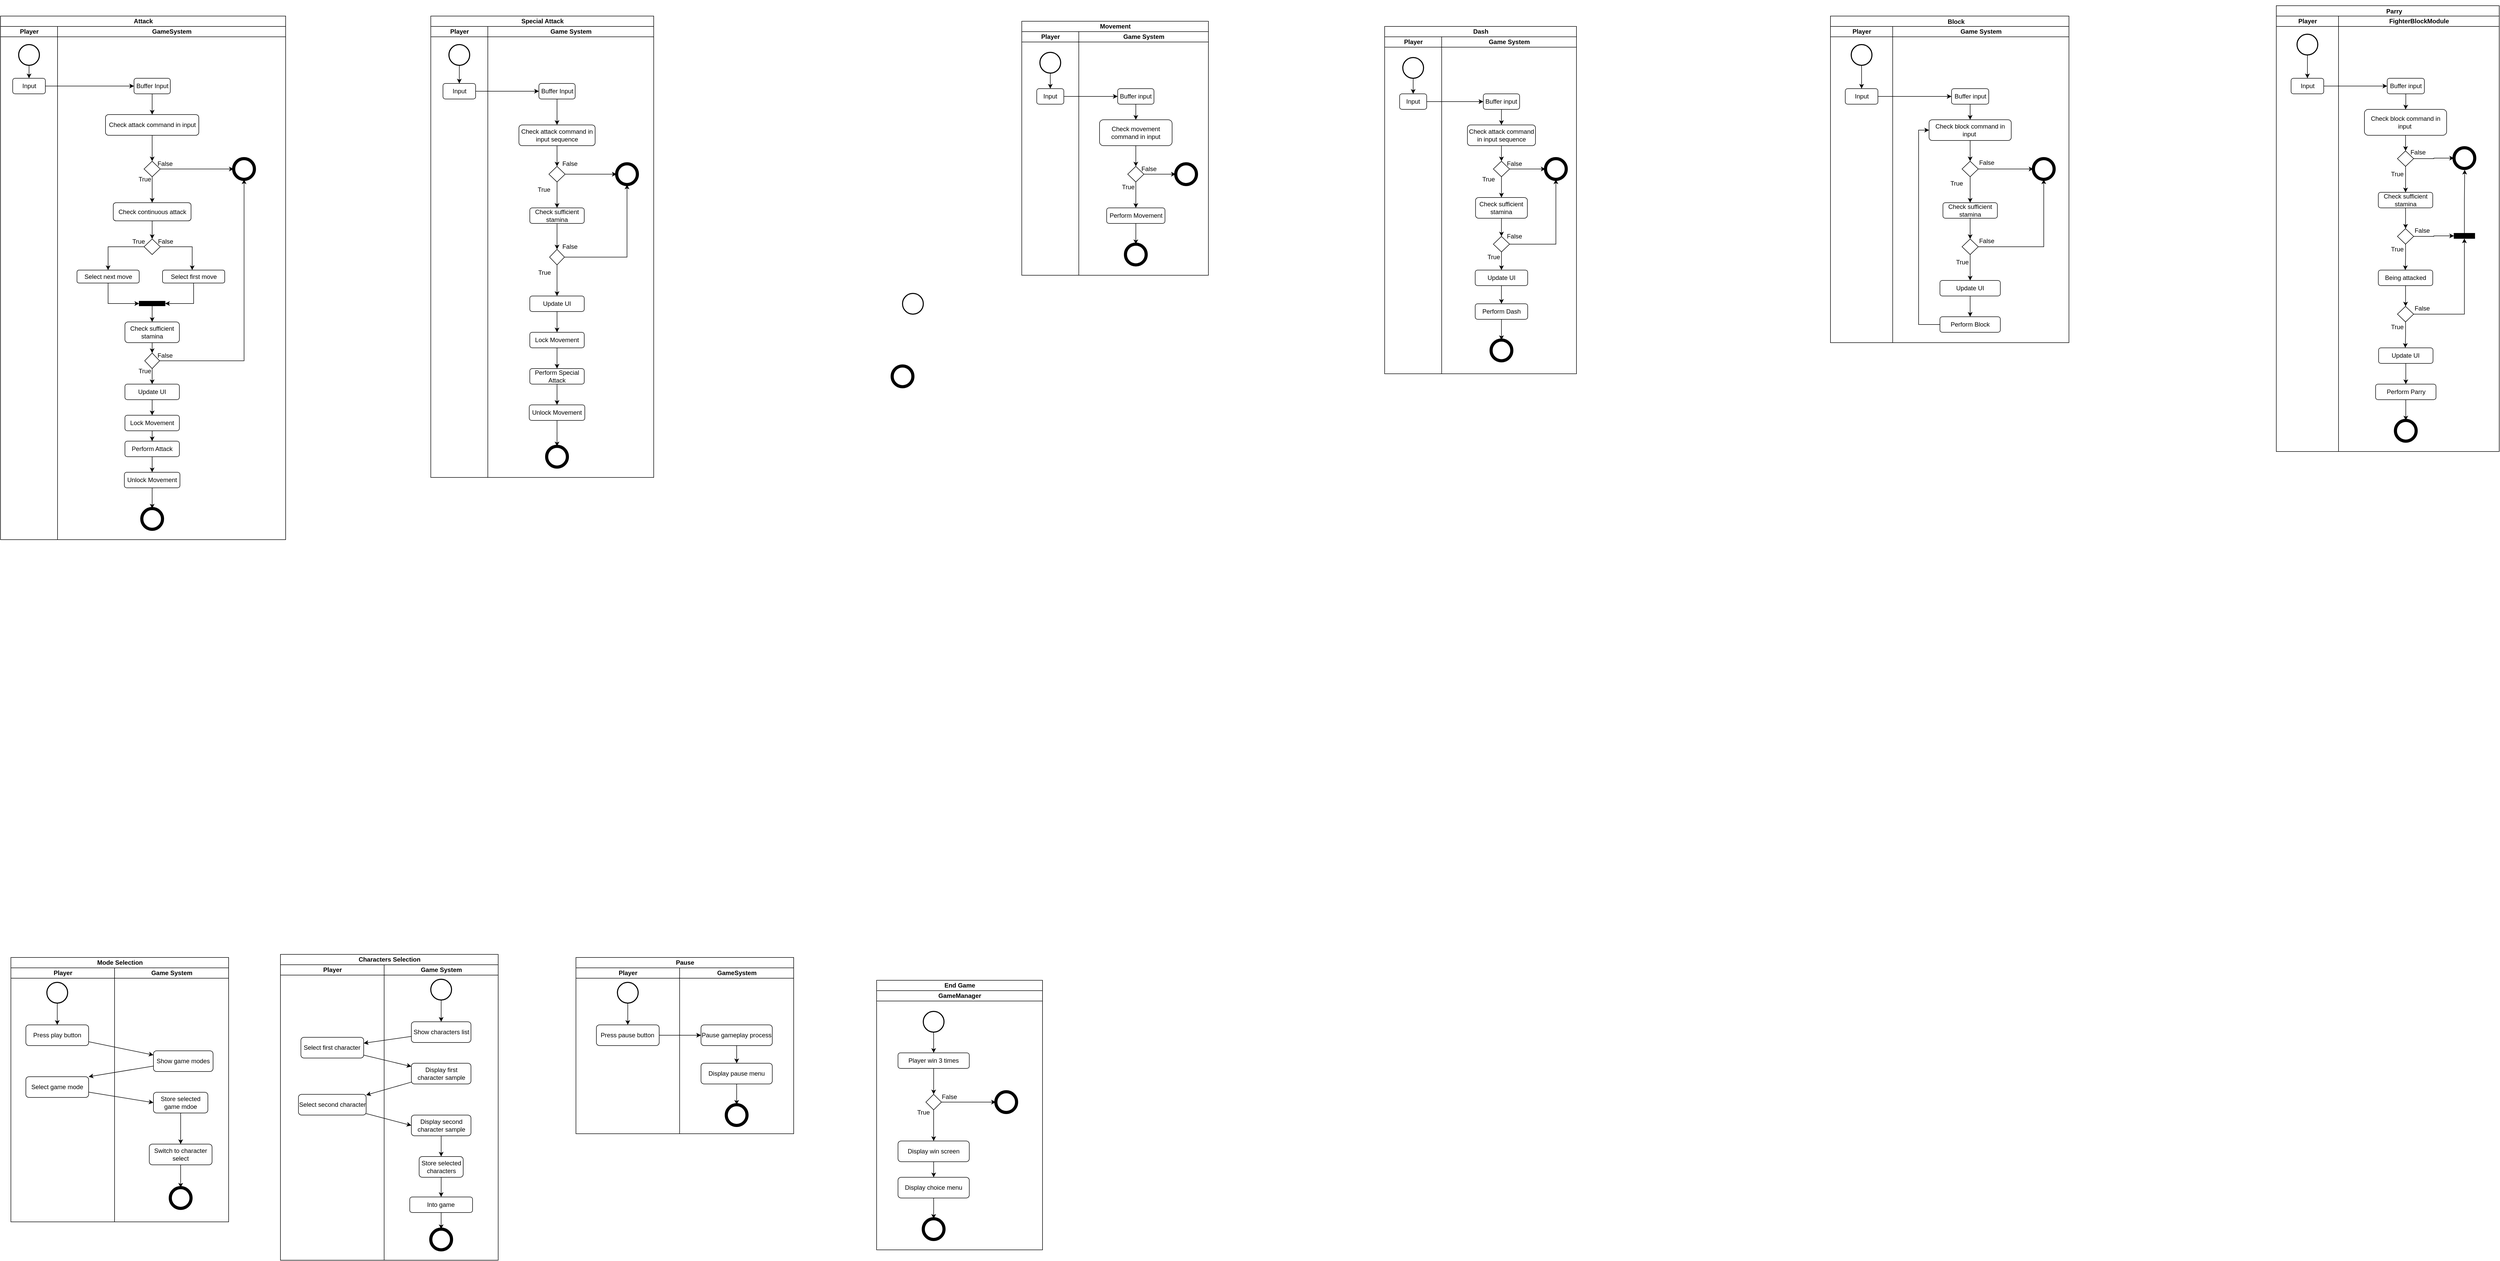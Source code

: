 <mxfile version="28.1.1">
  <diagram id="prtHgNgQTEPvFCAcTncT" name="Page-1">
    <mxGraphModel dx="11107" dy="6716" grid="1" gridSize="10" guides="1" tooltips="1" connect="1" arrows="1" fold="1" page="1" pageScale="1" pageWidth="827" pageHeight="1169" math="0" shadow="0">
      <root>
        <mxCell id="0" />
        <mxCell id="1" parent="0" />
        <mxCell id="iBYgaYHrRUeXB7UZgWUD-44" value="&lt;b&gt;&lt;span style=&quot;font-family: &amp;quot;TH SarabunPSK&amp;quot;, sans-serif;&quot; lang=&quot;TH&quot;&gt;&lt;font&gt;Movement&lt;/font&gt;&lt;/span&gt;&lt;/b&gt;" style="swimlane;childLayout=stackLayout;resizeParent=1;resizeParentMax=0;startSize=20;html=1;" parent="1" vertex="1">
          <mxGeometry x="480" y="40" width="360" height="490" as="geometry" />
        </mxCell>
        <mxCell id="iBYgaYHrRUeXB7UZgWUD-45" value="Player" style="swimlane;startSize=20;html=1;" parent="iBYgaYHrRUeXB7UZgWUD-44" vertex="1">
          <mxGeometry y="20" width="110" height="470" as="geometry" />
        </mxCell>
        <mxCell id="q5dHrZGPlBvG3Q5RTvNy-3" value="" style="strokeWidth=2;html=1;shape=mxgraph.flowchart.start_2;whiteSpace=wrap;" parent="iBYgaYHrRUeXB7UZgWUD-45" vertex="1">
          <mxGeometry x="35.0" y="40" width="40" height="40" as="geometry" />
        </mxCell>
        <mxCell id="iBYgaYHrRUeXB7UZgWUD-47" value="Game System" style="swimlane;startSize=20;html=1;" parent="iBYgaYHrRUeXB7UZgWUD-44" vertex="1">
          <mxGeometry x="110" y="20" width="250" height="470" as="geometry" />
        </mxCell>
        <mxCell id="_nBYN4ZmdPzMw7h-SfEf-1" style="edgeStyle=orthogonalEdgeStyle;rounded=0;orthogonalLoop=1;jettySize=auto;html=1;" parent="iBYgaYHrRUeXB7UZgWUD-47" source="x-vGuRbUDoVfPWIjSoTj-123" target="x-vGuRbUDoVfPWIjSoTj-121" edge="1">
          <mxGeometry relative="1" as="geometry" />
        </mxCell>
        <mxCell id="x-vGuRbUDoVfPWIjSoTj-123" value="Input" style="rounded=1;whiteSpace=wrap;html=1;" parent="iBYgaYHrRUeXB7UZgWUD-47" vertex="1">
          <mxGeometry x="-81.12" y="110" width="52.25" height="30" as="geometry" />
        </mxCell>
        <mxCell id="6MTvZct-g64GksFVK0tG-14" style="edgeStyle=orthogonalEdgeStyle;rounded=0;orthogonalLoop=1;jettySize=auto;html=1;" parent="iBYgaYHrRUeXB7UZgWUD-47" source="x-vGuRbUDoVfPWIjSoTj-160" target="GW8B8ZwVW4DBcdeej7Vw-116" edge="1">
          <mxGeometry relative="1" as="geometry" />
        </mxCell>
        <mxCell id="x-vGuRbUDoVfPWIjSoTj-160" value="Perform Movement" style="rounded=1;whiteSpace=wrap;html=1;" parent="iBYgaYHrRUeXB7UZgWUD-47" vertex="1">
          <mxGeometry x="53.75" y="340" width="112.5" height="30" as="geometry" />
        </mxCell>
        <mxCell id="GW8B8ZwVW4DBcdeej7Vw-116" value="" style="strokeWidth=6;html=1;shape=mxgraph.flowchart.start_2;whiteSpace=wrap;fillColor=default;" parent="iBYgaYHrRUeXB7UZgWUD-47" vertex="1">
          <mxGeometry x="90.0" y="410" width="40" height="40" as="geometry" />
        </mxCell>
        <mxCell id="q5dHrZGPlBvG3Q5RTvNy-1" value="" style="strokeWidth=6;html=1;shape=mxgraph.flowchart.start_2;whiteSpace=wrap;fillColor=default;" parent="iBYgaYHrRUeXB7UZgWUD-47" vertex="1">
          <mxGeometry x="187" y="255" width="40" height="40" as="geometry" />
        </mxCell>
        <mxCell id="_Qk1wX1k7IdOz0nwVpkW-30" value="" style="edgeStyle=orthogonalEdgeStyle;rounded=0;orthogonalLoop=1;jettySize=auto;html=1;" parent="iBYgaYHrRUeXB7UZgWUD-47" source="_Qk1wX1k7IdOz0nwVpkW-28" target="_Qk1wX1k7IdOz0nwVpkW-29" edge="1">
          <mxGeometry relative="1" as="geometry" />
        </mxCell>
        <mxCell id="_Qk1wX1k7IdOz0nwVpkW-28" value="Check movement command in input" style="rounded=1;whiteSpace=wrap;html=1;" parent="iBYgaYHrRUeXB7UZgWUD-47" vertex="1">
          <mxGeometry x="40" y="170" width="140" height="50" as="geometry" />
        </mxCell>
        <mxCell id="_Qk1wX1k7IdOz0nwVpkW-31" style="edgeStyle=orthogonalEdgeStyle;rounded=0;orthogonalLoop=1;jettySize=auto;html=1;entryX=0.5;entryY=0;entryDx=0;entryDy=0;" parent="iBYgaYHrRUeXB7UZgWUD-47" source="_Qk1wX1k7IdOz0nwVpkW-29" target="x-vGuRbUDoVfPWIjSoTj-160" edge="1">
          <mxGeometry relative="1" as="geometry" />
        </mxCell>
        <mxCell id="_Qk1wX1k7IdOz0nwVpkW-38" value="" style="edgeStyle=orthogonalEdgeStyle;rounded=0;orthogonalLoop=1;jettySize=auto;html=1;" parent="iBYgaYHrRUeXB7UZgWUD-47" source="_Qk1wX1k7IdOz0nwVpkW-29" target="q5dHrZGPlBvG3Q5RTvNy-1" edge="1">
          <mxGeometry relative="1" as="geometry" />
        </mxCell>
        <mxCell id="_Qk1wX1k7IdOz0nwVpkW-29" value="" style="rhombus;whiteSpace=wrap;html=1;" parent="iBYgaYHrRUeXB7UZgWUD-47" vertex="1">
          <mxGeometry x="94.38" y="260" width="31.25" height="30" as="geometry" />
        </mxCell>
        <mxCell id="_Qk1wX1k7IdOz0nwVpkW-35" value="False" style="text;html=1;align=center;verticalAlign=middle;resizable=0;points=[];autosize=1;strokeColor=none;fillColor=none;" parent="iBYgaYHrRUeXB7UZgWUD-47" vertex="1">
          <mxGeometry x="110" y="250" width="50" height="30" as="geometry" />
        </mxCell>
        <mxCell id="_Qk1wX1k7IdOz0nwVpkW-34" value="True" style="text;html=1;align=center;verticalAlign=middle;resizable=0;points=[];autosize=1;strokeColor=none;fillColor=none;" parent="iBYgaYHrRUeXB7UZgWUD-47" vertex="1">
          <mxGeometry x="70" y="285" width="50" height="30" as="geometry" />
        </mxCell>
        <mxCell id="6MTvZct-g64GksFVK0tG-13" value="" style="edgeStyle=orthogonalEdgeStyle;rounded=0;orthogonalLoop=1;jettySize=auto;html=1;" parent="iBYgaYHrRUeXB7UZgWUD-47" source="x-vGuRbUDoVfPWIjSoTj-121" target="_Qk1wX1k7IdOz0nwVpkW-28" edge="1">
          <mxGeometry relative="1" as="geometry" />
        </mxCell>
        <mxCell id="x-vGuRbUDoVfPWIjSoTj-121" value="Buffer input" style="rounded=1;whiteSpace=wrap;html=1;" parent="iBYgaYHrRUeXB7UZgWUD-47" vertex="1">
          <mxGeometry x="75" y="110" width="70" height="30" as="geometry" />
        </mxCell>
        <mxCell id="q5dHrZGPlBvG3Q5RTvNy-4" style="edgeStyle=orthogonalEdgeStyle;rounded=0;orthogonalLoop=1;jettySize=auto;html=1;entryX=0.5;entryY=0;entryDx=0;entryDy=0;" parent="iBYgaYHrRUeXB7UZgWUD-44" source="q5dHrZGPlBvG3Q5RTvNy-3" target="x-vGuRbUDoVfPWIjSoTj-123" edge="1">
          <mxGeometry relative="1" as="geometry" />
        </mxCell>
        <mxCell id="iBYgaYHrRUeXB7UZgWUD-59" value="&lt;p style=&quot;text-indent:.25in;line-height:115%&quot; class=&quot;MsoNormal&quot;&gt;&lt;b&gt;&lt;span style=&quot;line-height: 115%; font-family: &amp;quot;TH SarabunPSK&amp;quot;, sans-serif;&quot; lang=&quot;TH&quot;&gt;&lt;font&gt;Block&lt;/font&gt;&lt;/span&gt;&lt;/b&gt;&lt;b&gt;&lt;span style=&quot;font-size:16.0pt;&amp;lt;br/&amp;gt;line-height:115%;font-family:&amp;quot;TH SarabunPSK&amp;quot;,sans-serif;mso-fareast-language:&amp;lt;br/&amp;gt;JA&quot;&gt;&lt;/span&gt;&lt;/b&gt;&lt;/p&gt;" style="swimlane;childLayout=stackLayout;resizeParent=1;resizeParentMax=0;startSize=20;html=1;" parent="1" vertex="1">
          <mxGeometry x="2040" y="30" width="460" height="630" as="geometry" />
        </mxCell>
        <mxCell id="iBYgaYHrRUeXB7UZgWUD-60" value="Player" style="swimlane;startSize=20;html=1;" parent="iBYgaYHrRUeXB7UZgWUD-59" vertex="1">
          <mxGeometry y="20" width="120" height="610" as="geometry" />
        </mxCell>
        <mxCell id="x-vGuRbUDoVfPWIjSoTj-250" value="Input" style="rounded=1;whiteSpace=wrap;html=1;" parent="iBYgaYHrRUeXB7UZgWUD-60" vertex="1">
          <mxGeometry x="28.5" y="120" width="63" height="30" as="geometry" />
        </mxCell>
        <mxCell id="_Qk1wX1k7IdOz0nwVpkW-4" value="" style="edgeStyle=orthogonalEdgeStyle;rounded=0;orthogonalLoop=1;jettySize=auto;html=1;" parent="iBYgaYHrRUeXB7UZgWUD-60" source="_Qk1wX1k7IdOz0nwVpkW-3" target="x-vGuRbUDoVfPWIjSoTj-250" edge="1">
          <mxGeometry relative="1" as="geometry" />
        </mxCell>
        <mxCell id="_Qk1wX1k7IdOz0nwVpkW-3" value="" style="strokeWidth=2;html=1;shape=mxgraph.flowchart.start_2;whiteSpace=wrap;" parent="iBYgaYHrRUeXB7UZgWUD-60" vertex="1">
          <mxGeometry x="40" y="35" width="40" height="40" as="geometry" />
        </mxCell>
        <mxCell id="iBYgaYHrRUeXB7UZgWUD-62" value="Game System" style="swimlane;startSize=20;html=1;" parent="iBYgaYHrRUeXB7UZgWUD-59" vertex="1">
          <mxGeometry x="120" y="20" width="340" height="610" as="geometry" />
        </mxCell>
        <mxCell id="9qjW3hmhEXacLnr4KomU-6" value="" style="edgeStyle=orthogonalEdgeStyle;rounded=0;orthogonalLoop=1;jettySize=auto;html=1;" parent="iBYgaYHrRUeXB7UZgWUD-62" source="x-vGuRbUDoVfPWIjSoTj-291" target="9qjW3hmhEXacLnr4KomU-5" edge="1">
          <mxGeometry relative="1" as="geometry" />
        </mxCell>
        <mxCell id="x-vGuRbUDoVfPWIjSoTj-291" value="Update UI" style="rounded=1;whiteSpace=wrap;html=1;" parent="iBYgaYHrRUeXB7UZgWUD-62" vertex="1">
          <mxGeometry x="91.16" y="490" width="116.5" height="30" as="geometry" />
        </mxCell>
        <mxCell id="_Qk1wX1k7IdOz0nwVpkW-5" value="" style="strokeWidth=6;html=1;shape=mxgraph.flowchart.start_2;whiteSpace=wrap;fillColor=default;" parent="iBYgaYHrRUeXB7UZgWUD-62" vertex="1">
          <mxGeometry x="271.44" y="255" width="40" height="40" as="geometry" />
        </mxCell>
        <mxCell id="_Qk1wX1k7IdOz0nwVpkW-121" value="" style="edgeStyle=orthogonalEdgeStyle;rounded=0;orthogonalLoop=1;jettySize=auto;html=1;" parent="iBYgaYHrRUeXB7UZgWUD-62" source="_Qk1wX1k7IdOz0nwVpkW-118" target="_Qk1wX1k7IdOz0nwVpkW-5" edge="1">
          <mxGeometry relative="1" as="geometry" />
        </mxCell>
        <mxCell id="we9bnZYUlY-Ih3BmjjNU-61" style="edgeStyle=orthogonalEdgeStyle;rounded=0;orthogonalLoop=1;jettySize=auto;html=1;" parent="iBYgaYHrRUeXB7UZgWUD-62" source="_Qk1wX1k7IdOz0nwVpkW-118" target="_Qk1wX1k7IdOz0nwVpkW-123" edge="1">
          <mxGeometry relative="1" as="geometry" />
        </mxCell>
        <mxCell id="_Qk1wX1k7IdOz0nwVpkW-118" value="" style="rhombus;whiteSpace=wrap;html=1;" parent="iBYgaYHrRUeXB7UZgWUD-62" vertex="1">
          <mxGeometry x="133.79" y="260" width="31.25" height="30" as="geometry" />
        </mxCell>
        <mxCell id="9qjW3hmhEXacLnr4KomU-4" style="edgeStyle=orthogonalEdgeStyle;rounded=0;orthogonalLoop=1;jettySize=auto;html=1;entryX=0.5;entryY=0;entryDx=0;entryDy=0;" parent="iBYgaYHrRUeXB7UZgWUD-62" source="_Qk1wX1k7IdOz0nwVpkW-122" target="_Qk1wX1k7IdOz0nwVpkW-118" edge="1">
          <mxGeometry relative="1" as="geometry" />
        </mxCell>
        <mxCell id="_Qk1wX1k7IdOz0nwVpkW-122" value="Check block command in input&amp;nbsp;" style="rounded=1;whiteSpace=wrap;html=1;" parent="iBYgaYHrRUeXB7UZgWUD-62" vertex="1">
          <mxGeometry x="70.14" y="180" width="158.56" height="40" as="geometry" />
        </mxCell>
        <mxCell id="_Qk1wX1k7IdOz0nwVpkW-126" value="" style="edgeStyle=orthogonalEdgeStyle;rounded=0;orthogonalLoop=1;jettySize=auto;html=1;" parent="iBYgaYHrRUeXB7UZgWUD-62" source="_Qk1wX1k7IdOz0nwVpkW-123" target="_Qk1wX1k7IdOz0nwVpkW-125" edge="1">
          <mxGeometry relative="1" as="geometry" />
        </mxCell>
        <mxCell id="_Qk1wX1k7IdOz0nwVpkW-123" value="Check sufficient stamina" style="rounded=1;whiteSpace=wrap;html=1;" parent="iBYgaYHrRUeXB7UZgWUD-62" vertex="1">
          <mxGeometry x="96.92" y="340" width="105" height="30" as="geometry" />
        </mxCell>
        <mxCell id="_Qk1wX1k7IdOz0nwVpkW-127" style="edgeStyle=orthogonalEdgeStyle;rounded=0;orthogonalLoop=1;jettySize=auto;html=1;" parent="iBYgaYHrRUeXB7UZgWUD-62" source="_Qk1wX1k7IdOz0nwVpkW-125" target="_Qk1wX1k7IdOz0nwVpkW-5" edge="1">
          <mxGeometry relative="1" as="geometry" />
        </mxCell>
        <mxCell id="9qjW3hmhEXacLnr4KomU-9" value="" style="edgeStyle=orthogonalEdgeStyle;rounded=0;orthogonalLoop=1;jettySize=auto;html=1;" parent="iBYgaYHrRUeXB7UZgWUD-62" source="_Qk1wX1k7IdOz0nwVpkW-125" target="x-vGuRbUDoVfPWIjSoTj-291" edge="1">
          <mxGeometry relative="1" as="geometry" />
        </mxCell>
        <mxCell id="_Qk1wX1k7IdOz0nwVpkW-125" value="" style="rhombus;whiteSpace=wrap;html=1;" parent="iBYgaYHrRUeXB7UZgWUD-62" vertex="1">
          <mxGeometry x="133.79" y="410" width="31.25" height="30" as="geometry" />
        </mxCell>
        <mxCell id="_Qk1wX1k7IdOz0nwVpkW-138" value="True" style="text;html=1;align=center;verticalAlign=middle;resizable=0;points=[];autosize=1;strokeColor=none;fillColor=none;" parent="iBYgaYHrRUeXB7UZgWUD-62" vertex="1">
          <mxGeometry x="108.53" y="440" width="50" height="30" as="geometry" />
        </mxCell>
        <mxCell id="_Qk1wX1k7IdOz0nwVpkW-137" value="False" style="text;html=1;align=center;verticalAlign=middle;resizable=0;points=[];autosize=1;strokeColor=none;fillColor=none;" parent="iBYgaYHrRUeXB7UZgWUD-62" vertex="1">
          <mxGeometry x="155.69" y="399" width="50" height="30" as="geometry" />
        </mxCell>
        <mxCell id="6MTvZct-g64GksFVK0tG-21" style="edgeStyle=orthogonalEdgeStyle;rounded=0;orthogonalLoop=1;jettySize=auto;html=1;" parent="iBYgaYHrRUeXB7UZgWUD-62" source="x-vGuRbUDoVfPWIjSoTj-248" target="_Qk1wX1k7IdOz0nwVpkW-122" edge="1">
          <mxGeometry relative="1" as="geometry" />
        </mxCell>
        <mxCell id="x-vGuRbUDoVfPWIjSoTj-248" value="Buffer input" style="rounded=1;whiteSpace=wrap;html=1;" parent="iBYgaYHrRUeXB7UZgWUD-62" vertex="1">
          <mxGeometry x="113.53" y="120" width="71.75" height="30" as="geometry" />
        </mxCell>
        <mxCell id="we9bnZYUlY-Ih3BmjjNU-62" value="True" style="text;html=1;align=center;verticalAlign=middle;resizable=0;points=[];autosize=1;strokeColor=none;fillColor=none;" parent="iBYgaYHrRUeXB7UZgWUD-62" vertex="1">
          <mxGeometry x="97.94" y="288" width="50" height="30" as="geometry" />
        </mxCell>
        <mxCell id="_Qk1wX1k7IdOz0nwVpkW-135" value="False" style="text;html=1;align=center;verticalAlign=middle;resizable=0;points=[];autosize=1;strokeColor=none;fillColor=none;" parent="iBYgaYHrRUeXB7UZgWUD-62" vertex="1">
          <mxGeometry x="155.66" y="248" width="50" height="30" as="geometry" />
        </mxCell>
        <mxCell id="9qjW3hmhEXacLnr4KomU-7" style="edgeStyle=orthogonalEdgeStyle;rounded=0;orthogonalLoop=1;jettySize=auto;html=1;entryX=0;entryY=0.5;entryDx=0;entryDy=0;" parent="iBYgaYHrRUeXB7UZgWUD-62" source="9qjW3hmhEXacLnr4KomU-5" target="_Qk1wX1k7IdOz0nwVpkW-122" edge="1">
          <mxGeometry relative="1" as="geometry">
            <Array as="points">
              <mxPoint x="50" y="575" />
              <mxPoint x="50" y="200" />
            </Array>
          </mxGeometry>
        </mxCell>
        <mxCell id="9qjW3hmhEXacLnr4KomU-5" value="Perform Block" style="rounded=1;whiteSpace=wrap;html=1;" parent="iBYgaYHrRUeXB7UZgWUD-62" vertex="1">
          <mxGeometry x="91.16" y="560" width="116.5" height="30" as="geometry" />
        </mxCell>
        <mxCell id="_nBYN4ZmdPzMw7h-SfEf-4" style="edgeStyle=orthogonalEdgeStyle;rounded=0;orthogonalLoop=1;jettySize=auto;html=1;" parent="iBYgaYHrRUeXB7UZgWUD-59" source="x-vGuRbUDoVfPWIjSoTj-250" target="x-vGuRbUDoVfPWIjSoTj-248" edge="1">
          <mxGeometry relative="1" as="geometry" />
        </mxCell>
        <mxCell id="c57PVvVjm2TMvXlCOmgX-1" value="&lt;b&gt;&lt;span style=&quot;font-family: &amp;quot;TH SarabunPSK&amp;quot;, sans-serif;&quot; lang=&quot;TH&quot;&gt;&lt;font&gt;Attack&lt;/font&gt;&lt;/span&gt;&lt;/b&gt;" style="swimlane;childLayout=stackLayout;resizeParent=1;resizeParentMax=0;startSize=20;html=1;" parent="1" vertex="1">
          <mxGeometry x="-1490" y="30" width="550" height="1010" as="geometry" />
        </mxCell>
        <mxCell id="UHZkEh0On67kmJrWjUu7-1" style="edgeStyle=orthogonalEdgeStyle;rounded=0;orthogonalLoop=1;jettySize=auto;html=1;" parent="c57PVvVjm2TMvXlCOmgX-1" source="c57PVvVjm2TMvXlCOmgX-3" target="c57PVvVjm2TMvXlCOmgX-6" edge="1">
          <mxGeometry relative="1" as="geometry">
            <mxPoint x="297.75" y="135" as="targetPoint" />
          </mxGeometry>
        </mxCell>
        <mxCell id="c57PVvVjm2TMvXlCOmgX-2" value="Player" style="swimlane;startSize=20;html=1;" parent="c57PVvVjm2TMvXlCOmgX-1" vertex="1">
          <mxGeometry y="20" width="110" height="990" as="geometry" />
        </mxCell>
        <mxCell id="c57PVvVjm2TMvXlCOmgX-3" value="&lt;div&gt;&lt;span style=&quot;background-color: transparent; color: light-dark(rgb(0, 0, 0), rgb(255, 255, 255));&quot;&gt;Input&lt;/span&gt;&lt;/div&gt;" style="rounded=1;whiteSpace=wrap;html=1;" parent="c57PVvVjm2TMvXlCOmgX-2" vertex="1">
          <mxGeometry x="23.5" y="100" width="63" height="30" as="geometry" />
        </mxCell>
        <mxCell id="OrGtIaO31I0Me9HCod5W-46" style="edgeStyle=orthogonalEdgeStyle;rounded=0;orthogonalLoop=1;jettySize=auto;html=1;" parent="c57PVvVjm2TMvXlCOmgX-2" source="OrGtIaO31I0Me9HCod5W-45" target="c57PVvVjm2TMvXlCOmgX-3" edge="1">
          <mxGeometry relative="1" as="geometry" />
        </mxCell>
        <mxCell id="OrGtIaO31I0Me9HCod5W-45" value="" style="strokeWidth=2;html=1;shape=mxgraph.flowchart.start_2;whiteSpace=wrap;" parent="c57PVvVjm2TMvXlCOmgX-2" vertex="1">
          <mxGeometry x="35" y="35" width="40" height="40" as="geometry" />
        </mxCell>
        <UserObject label="GameSystem" id="c57PVvVjm2TMvXlCOmgX-10">
          <mxCell style="swimlane;startSize=20;html=1;" parent="c57PVvVjm2TMvXlCOmgX-1" vertex="1">
            <mxGeometry x="110" y="20" width="440" height="990" as="geometry" />
          </mxCell>
        </UserObject>
        <mxCell id="UHZkEh0On67kmJrWjUu7-7" style="edgeStyle=orthogonalEdgeStyle;rounded=0;orthogonalLoop=1;jettySize=auto;html=1;entryX=1;entryY=0.5;entryDx=0;entryDy=0;" parent="c57PVvVjm2TMvXlCOmgX-10" source="c57PVvVjm2TMvXlCOmgX-22" target="c57PVvVjm2TMvXlCOmgX-82" edge="1">
          <mxGeometry relative="1" as="geometry" />
        </mxCell>
        <mxCell id="c57PVvVjm2TMvXlCOmgX-22" value="Select first move" style="rounded=1;whiteSpace=wrap;html=1;" parent="c57PVvVjm2TMvXlCOmgX-10" vertex="1">
          <mxGeometry x="202.51" y="470" width="120" height="25" as="geometry" />
        </mxCell>
        <mxCell id="c57PVvVjm2TMvXlCOmgX-84" style="edgeStyle=orthogonalEdgeStyle;rounded=0;orthogonalLoop=1;jettySize=auto;html=1;entryX=0;entryY=0.5;entryDx=0;entryDy=0;" parent="c57PVvVjm2TMvXlCOmgX-10" source="c57PVvVjm2TMvXlCOmgX-26" target="c57PVvVjm2TMvXlCOmgX-82" edge="1">
          <mxGeometry relative="1" as="geometry" />
        </mxCell>
        <mxCell id="c57PVvVjm2TMvXlCOmgX-26" value="Select next move" style="rounded=1;whiteSpace=wrap;html=1;" parent="c57PVvVjm2TMvXlCOmgX-10" vertex="1">
          <mxGeometry x="37.5" y="470" width="120" height="25" as="geometry" />
        </mxCell>
        <mxCell id="c57PVvVjm2TMvXlCOmgX-36" value="True" style="text;html=1;align=center;verticalAlign=middle;resizable=0;points=[];autosize=1;strokeColor=none;fillColor=none;" parent="c57PVvVjm2TMvXlCOmgX-10" vertex="1">
          <mxGeometry x="131.25" y="400" width="50" height="30" as="geometry" />
        </mxCell>
        <mxCell id="c57PVvVjm2TMvXlCOmgX-108" style="edgeStyle=orthogonalEdgeStyle;rounded=0;orthogonalLoop=1;jettySize=auto;html=1;" parent="c57PVvVjm2TMvXlCOmgX-10" source="c57PVvVjm2TMvXlCOmgX-37" target="c57PVvVjm2TMvXlCOmgX-107" edge="1">
          <mxGeometry relative="1" as="geometry" />
        </mxCell>
        <mxCell id="c57PVvVjm2TMvXlCOmgX-37" value="Check sufficient stamina" style="rounded=1;whiteSpace=wrap;html=1;" parent="c57PVvVjm2TMvXlCOmgX-10" vertex="1">
          <mxGeometry x="130.01" y="570" width="105" height="40" as="geometry" />
        </mxCell>
        <mxCell id="c57PVvVjm2TMvXlCOmgX-49" style="edgeStyle=orthogonalEdgeStyle;rounded=0;orthogonalLoop=1;jettySize=auto;html=1;entryX=0.5;entryY=0;entryDx=0;entryDy=0;exitX=0.5;exitY=1;exitDx=0;exitDy=0;" parent="c57PVvVjm2TMvXlCOmgX-10" source="c57PVvVjm2TMvXlCOmgX-82" target="c57PVvVjm2TMvXlCOmgX-37" edge="1">
          <mxGeometry relative="1" as="geometry">
            <mxPoint x="161.25" y="611" as="sourcePoint" />
            <mxPoint x="172.5" y="621" as="targetPoint" />
          </mxGeometry>
        </mxCell>
        <mxCell id="c57PVvVjm2TMvXlCOmgX-79" value="False" style="text;html=1;align=center;verticalAlign=middle;resizable=0;points=[];autosize=1;strokeColor=none;fillColor=none;" parent="c57PVvVjm2TMvXlCOmgX-10" vertex="1">
          <mxGeometry x="182.51" y="400" width="50" height="30" as="geometry" />
        </mxCell>
        <mxCell id="c57PVvVjm2TMvXlCOmgX-82" value="" style="rounded=0;whiteSpace=wrap;html=1;fillColor=light-dark(#000000,#000000);strokeColor=light-dark(#000000,#000000);" parent="c57PVvVjm2TMvXlCOmgX-10" vertex="1">
          <mxGeometry x="157.5" y="530" width="50" height="9" as="geometry" />
        </mxCell>
        <mxCell id="c57PVvVjm2TMvXlCOmgX-102" style="edgeStyle=orthogonalEdgeStyle;rounded=0;orthogonalLoop=1;jettySize=auto;html=1;" parent="c57PVvVjm2TMvXlCOmgX-10" source="c57PVvVjm2TMvXlCOmgX-87" target="c57PVvVjm2TMvXlCOmgX-22" edge="1">
          <mxGeometry relative="1" as="geometry">
            <Array as="points">
              <mxPoint x="259.75" y="425" />
            </Array>
          </mxGeometry>
        </mxCell>
        <mxCell id="UHZkEh0On67kmJrWjUu7-5" style="edgeStyle=orthogonalEdgeStyle;rounded=0;orthogonalLoop=1;jettySize=auto;html=1;" parent="c57PVvVjm2TMvXlCOmgX-10" source="c57PVvVjm2TMvXlCOmgX-87" target="c57PVvVjm2TMvXlCOmgX-26" edge="1">
          <mxGeometry relative="1" as="geometry" />
        </mxCell>
        <mxCell id="c57PVvVjm2TMvXlCOmgX-87" value="" style="rhombus;whiteSpace=wrap;html=1;" parent="c57PVvVjm2TMvXlCOmgX-10" vertex="1">
          <mxGeometry x="166.88" y="410" width="31.25" height="30" as="geometry" />
        </mxCell>
        <mxCell id="c57PVvVjm2TMvXlCOmgX-109" style="edgeStyle=orthogonalEdgeStyle;rounded=0;orthogonalLoop=1;jettySize=auto;html=1;entryX=0.5;entryY=0;entryDx=0;entryDy=0;" parent="c57PVvVjm2TMvXlCOmgX-10" source="c57PVvVjm2TMvXlCOmgX-91" target="c57PVvVjm2TMvXlCOmgX-87" edge="1">
          <mxGeometry relative="1" as="geometry" />
        </mxCell>
        <mxCell id="c57PVvVjm2TMvXlCOmgX-91" value="Check continuous attack" style="rounded=1;whiteSpace=wrap;html=1;" parent="c57PVvVjm2TMvXlCOmgX-10" vertex="1">
          <mxGeometry x="107.5" y="340" width="150" height="35" as="geometry" />
        </mxCell>
        <mxCell id="c57PVvVjm2TMvXlCOmgX-97" style="edgeStyle=orthogonalEdgeStyle;rounded=0;orthogonalLoop=1;jettySize=auto;html=1;" parent="c57PVvVjm2TMvXlCOmgX-10" source="c57PVvVjm2TMvXlCOmgX-95" target="c57PVvVjm2TMvXlCOmgX-96" edge="1">
          <mxGeometry relative="1" as="geometry" />
        </mxCell>
        <mxCell id="c57PVvVjm2TMvXlCOmgX-95" value="Check attack command in input" style="rounded=1;whiteSpace=wrap;html=1;" parent="c57PVvVjm2TMvXlCOmgX-10" vertex="1">
          <mxGeometry x="92.5" y="170" width="180" height="40" as="geometry" />
        </mxCell>
        <mxCell id="UHZkEh0On67kmJrWjUu7-3" value="" style="edgeStyle=orthogonalEdgeStyle;rounded=0;orthogonalLoop=1;jettySize=auto;html=1;" parent="c57PVvVjm2TMvXlCOmgX-10" source="c57PVvVjm2TMvXlCOmgX-96" target="OrGtIaO31I0Me9HCod5W-47" edge="1">
          <mxGeometry relative="1" as="geometry" />
        </mxCell>
        <mxCell id="UHZkEh0On67kmJrWjUu7-4" value="" style="edgeStyle=orthogonalEdgeStyle;rounded=0;orthogonalLoop=1;jettySize=auto;html=1;" parent="c57PVvVjm2TMvXlCOmgX-10" source="c57PVvVjm2TMvXlCOmgX-96" target="c57PVvVjm2TMvXlCOmgX-91" edge="1">
          <mxGeometry relative="1" as="geometry" />
        </mxCell>
        <mxCell id="c57PVvVjm2TMvXlCOmgX-96" value="" style="rhombus;whiteSpace=wrap;html=1;" parent="c57PVvVjm2TMvXlCOmgX-10" vertex="1">
          <mxGeometry x="166.88" y="260" width="31.25" height="30" as="geometry" />
        </mxCell>
        <mxCell id="c57PVvVjm2TMvXlCOmgX-100" value="False" style="text;html=1;align=center;verticalAlign=middle;resizable=0;points=[];autosize=1;strokeColor=none;fillColor=none;" parent="c57PVvVjm2TMvXlCOmgX-10" vertex="1">
          <mxGeometry x="181.88" y="250" width="50" height="30" as="geometry" />
        </mxCell>
        <mxCell id="c57PVvVjm2TMvXlCOmgX-101" value="True" style="text;html=1;align=center;verticalAlign=middle;resizable=0;points=[];autosize=1;strokeColor=none;fillColor=none;" parent="c57PVvVjm2TMvXlCOmgX-10" vertex="1">
          <mxGeometry x="142.51" y="280" width="50" height="30" as="geometry" />
        </mxCell>
        <mxCell id="UHZkEh0On67kmJrWjUu7-8" style="edgeStyle=orthogonalEdgeStyle;rounded=0;orthogonalLoop=1;jettySize=auto;html=1;" parent="c57PVvVjm2TMvXlCOmgX-10" source="c57PVvVjm2TMvXlCOmgX-107" target="OrGtIaO31I0Me9HCod5W-47" edge="1">
          <mxGeometry relative="1" as="geometry" />
        </mxCell>
        <mxCell id="wYJEiwNmxTXoeErvehKY-3" style="edgeStyle=orthogonalEdgeStyle;rounded=0;orthogonalLoop=1;jettySize=auto;html=1;" parent="c57PVvVjm2TMvXlCOmgX-10" source="c57PVvVjm2TMvXlCOmgX-107" target="wYJEiwNmxTXoeErvehKY-1" edge="1">
          <mxGeometry relative="1" as="geometry" />
        </mxCell>
        <mxCell id="c57PVvVjm2TMvXlCOmgX-107" value="" style="rhombus;whiteSpace=wrap;html=1;" parent="c57PVvVjm2TMvXlCOmgX-10" vertex="1">
          <mxGeometry x="168.13" y="630" width="28.75" height="30" as="geometry" />
        </mxCell>
        <mxCell id="c57PVvVjm2TMvXlCOmgX-111" value="False" style="text;html=1;align=center;verticalAlign=middle;resizable=0;points=[];autosize=1;strokeColor=none;fillColor=none;" parent="c57PVvVjm2TMvXlCOmgX-10" vertex="1">
          <mxGeometry x="181.88" y="620" width="50" height="30" as="geometry" />
        </mxCell>
        <mxCell id="c57PVvVjm2TMvXlCOmgX-112" value="True" style="text;html=1;align=center;verticalAlign=middle;resizable=0;points=[];autosize=1;strokeColor=none;fillColor=none;" parent="c57PVvVjm2TMvXlCOmgX-10" vertex="1">
          <mxGeometry x="142.5" y="650" width="50" height="30" as="geometry" />
        </mxCell>
        <mxCell id="OrGtIaO31I0Me9HCod5W-47" value="" style="strokeWidth=6;html=1;shape=mxgraph.flowchart.start_2;whiteSpace=wrap;fillColor=default;" parent="c57PVvVjm2TMvXlCOmgX-10" vertex="1">
          <mxGeometry x="339.75" y="255" width="40" height="40" as="geometry" />
        </mxCell>
        <mxCell id="UHZkEh0On67kmJrWjUu7-2" value="" style="edgeStyle=orthogonalEdgeStyle;rounded=0;orthogonalLoop=1;jettySize=auto;html=1;" parent="c57PVvVjm2TMvXlCOmgX-10" source="c57PVvVjm2TMvXlCOmgX-6" target="c57PVvVjm2TMvXlCOmgX-95" edge="1">
          <mxGeometry relative="1" as="geometry" />
        </mxCell>
        <mxCell id="c57PVvVjm2TMvXlCOmgX-6" value="Buffer Input" style="rounded=1;whiteSpace=wrap;html=1;" parent="c57PVvVjm2TMvXlCOmgX-10" vertex="1">
          <mxGeometry x="147.51" y="100" width="70" height="30" as="geometry" />
        </mxCell>
        <mxCell id="-ZEXvn5pEk6e0Feumyof-16" value="" style="edgeStyle=orthogonalEdgeStyle;rounded=0;orthogonalLoop=1;jettySize=auto;html=1;" parent="c57PVvVjm2TMvXlCOmgX-10" source="-ZEXvn5pEk6e0Feumyof-13" target="OrGtIaO31I0Me9HCod5W-48" edge="1">
          <mxGeometry relative="1" as="geometry" />
        </mxCell>
        <mxCell id="-ZEXvn5pEk6e0Feumyof-13" value="Unlock Movement" style="rounded=1;whiteSpace=wrap;html=1;" parent="c57PVvVjm2TMvXlCOmgX-10" vertex="1">
          <mxGeometry x="128.88" y="860" width="107.24" height="30" as="geometry" />
        </mxCell>
        <mxCell id="OrGtIaO31I0Me9HCod5W-48" value="" style="strokeWidth=6;html=1;shape=mxgraph.flowchart.start_2;whiteSpace=wrap;fillColor=default;" parent="c57PVvVjm2TMvXlCOmgX-10" vertex="1">
          <mxGeometry x="162.51" y="930" width="40" height="40" as="geometry" />
        </mxCell>
        <mxCell id="-ZEXvn5pEk6e0Feumyof-17" style="edgeStyle=orthogonalEdgeStyle;rounded=0;orthogonalLoop=1;jettySize=auto;html=1;entryX=0.5;entryY=0;entryDx=0;entryDy=0;" parent="c57PVvVjm2TMvXlCOmgX-10" source="UHZkEh0On67kmJrWjUu7-10" target="-ZEXvn5pEk6e0Feumyof-13" edge="1">
          <mxGeometry relative="1" as="geometry" />
        </mxCell>
        <mxCell id="UHZkEh0On67kmJrWjUu7-10" value="Perform Attack" style="rounded=1;whiteSpace=wrap;html=1;" parent="c57PVvVjm2TMvXlCOmgX-10" vertex="1">
          <mxGeometry x="130.01" y="800" width="105" height="30" as="geometry" />
        </mxCell>
        <mxCell id="wYJEiwNmxTXoeErvehKY-4" value="" style="edgeStyle=orthogonalEdgeStyle;rounded=0;orthogonalLoop=1;jettySize=auto;html=1;" parent="c57PVvVjm2TMvXlCOmgX-10" source="wYJEiwNmxTXoeErvehKY-1" target="wYJEiwNmxTXoeErvehKY-2" edge="1">
          <mxGeometry relative="1" as="geometry" />
        </mxCell>
        <mxCell id="wYJEiwNmxTXoeErvehKY-1" value="Update UI" style="rounded=1;whiteSpace=wrap;html=1;" parent="c57PVvVjm2TMvXlCOmgX-10" vertex="1">
          <mxGeometry x="130.0" y="690" width="105" height="30" as="geometry" />
        </mxCell>
        <mxCell id="wYJEiwNmxTXoeErvehKY-5" value="" style="edgeStyle=orthogonalEdgeStyle;rounded=0;orthogonalLoop=1;jettySize=auto;html=1;" parent="c57PVvVjm2TMvXlCOmgX-10" source="wYJEiwNmxTXoeErvehKY-2" target="UHZkEh0On67kmJrWjUu7-10" edge="1">
          <mxGeometry relative="1" as="geometry" />
        </mxCell>
        <mxCell id="wYJEiwNmxTXoeErvehKY-2" value="Lock Movement" style="rounded=1;whiteSpace=wrap;html=1;" parent="c57PVvVjm2TMvXlCOmgX-10" vertex="1">
          <mxGeometry x="130.01" y="750" width="105" height="30" as="geometry" />
        </mxCell>
        <mxCell id="c57PVvVjm2TMvXlCOmgX-277" value="&lt;b&gt;&lt;span style=&quot;font-family: &amp;quot;TH SarabunPSK&amp;quot;, sans-serif;&quot; lang=&quot;TH&quot;&gt;&lt;font&gt;Special Attack&lt;/font&gt;&lt;/span&gt;&lt;/b&gt;" style="swimlane;childLayout=stackLayout;resizeParent=1;resizeParentMax=0;startSize=20;html=1;" parent="1" vertex="1">
          <mxGeometry x="-660" y="30" width="430" height="890" as="geometry" />
        </mxCell>
        <mxCell id="c57PVvVjm2TMvXlCOmgX-278" value="Player" style="swimlane;startSize=20;html=1;" parent="c57PVvVjm2TMvXlCOmgX-277" vertex="1">
          <mxGeometry y="20" width="110" height="870" as="geometry" />
        </mxCell>
        <mxCell id="c57PVvVjm2TMvXlCOmgX-279" value="&lt;div&gt;&lt;span style=&quot;background-color: transparent; color: light-dark(rgb(0, 0, 0), rgb(255, 255, 255));&quot;&gt;Input&lt;/span&gt;&lt;/div&gt;" style="rounded=1;whiteSpace=wrap;html=1;" parent="c57PVvVjm2TMvXlCOmgX-278" vertex="1">
          <mxGeometry x="23.5" y="110" width="63" height="30" as="geometry" />
        </mxCell>
        <mxCell id="OrGtIaO31I0Me9HCod5W-57" style="edgeStyle=orthogonalEdgeStyle;rounded=0;orthogonalLoop=1;jettySize=auto;html=1;" parent="c57PVvVjm2TMvXlCOmgX-278" source="OrGtIaO31I0Me9HCod5W-56" target="c57PVvVjm2TMvXlCOmgX-279" edge="1">
          <mxGeometry relative="1" as="geometry" />
        </mxCell>
        <mxCell id="OrGtIaO31I0Me9HCod5W-56" value="" style="strokeWidth=2;html=1;shape=mxgraph.flowchart.start_2;whiteSpace=wrap;" parent="c57PVvVjm2TMvXlCOmgX-278" vertex="1">
          <mxGeometry x="35" y="35" width="40" height="40" as="geometry" />
        </mxCell>
        <mxCell id="-ZEXvn5pEk6e0Feumyof-1" style="edgeStyle=orthogonalEdgeStyle;rounded=0;orthogonalLoop=1;jettySize=auto;html=1;" parent="c57PVvVjm2TMvXlCOmgX-277" source="c57PVvVjm2TMvXlCOmgX-279" target="c57PVvVjm2TMvXlCOmgX-281" edge="1">
          <mxGeometry relative="1" as="geometry" />
        </mxCell>
        <UserObject label="Game System" id="c57PVvVjm2TMvXlCOmgX-286">
          <mxCell style="swimlane;startSize=20;html=1;" parent="c57PVvVjm2TMvXlCOmgX-277" vertex="1">
            <mxGeometry x="110" y="20" width="320" height="870" as="geometry" />
          </mxCell>
        </UserObject>
        <mxCell id="-ZEXvn5pEk6e0Feumyof-8" style="edgeStyle=orthogonalEdgeStyle;rounded=0;orthogonalLoop=1;jettySize=auto;html=1;entryX=0.5;entryY=0;entryDx=0;entryDy=0;" parent="c57PVvVjm2TMvXlCOmgX-286" source="c57PVvVjm2TMvXlCOmgX-296" target="c57PVvVjm2TMvXlCOmgX-338" edge="1">
          <mxGeometry relative="1" as="geometry" />
        </mxCell>
        <mxCell id="c57PVvVjm2TMvXlCOmgX-296" value="Check sufficient stamina" style="rounded=1;whiteSpace=wrap;html=1;" parent="c57PVvVjm2TMvXlCOmgX-286" vertex="1">
          <mxGeometry x="81.0" y="350" width="105" height="30" as="geometry" />
        </mxCell>
        <mxCell id="c57PVvVjm2TMvXlCOmgX-329" style="edgeStyle=orthogonalEdgeStyle;rounded=0;orthogonalLoop=1;jettySize=auto;html=1;" parent="c57PVvVjm2TMvXlCOmgX-286" source="c57PVvVjm2TMvXlCOmgX-330" target="c57PVvVjm2TMvXlCOmgX-333" edge="1">
          <mxGeometry relative="1" as="geometry" />
        </mxCell>
        <mxCell id="c57PVvVjm2TMvXlCOmgX-330" value="Check attack command in input sequence" style="rounded=1;whiteSpace=wrap;html=1;" parent="c57PVvVjm2TMvXlCOmgX-286" vertex="1">
          <mxGeometry x="60" y="190" width="147" height="40" as="geometry" />
        </mxCell>
        <mxCell id="-ZEXvn5pEk6e0Feumyof-4" style="edgeStyle=orthogonalEdgeStyle;rounded=0;orthogonalLoop=1;jettySize=auto;html=1;" parent="c57PVvVjm2TMvXlCOmgX-286" source="c57PVvVjm2TMvXlCOmgX-333" target="c57PVvVjm2TMvXlCOmgX-296" edge="1">
          <mxGeometry relative="1" as="geometry" />
        </mxCell>
        <mxCell id="-ZEXvn5pEk6e0Feumyof-5" style="edgeStyle=orthogonalEdgeStyle;rounded=0;orthogonalLoop=1;jettySize=auto;html=1;" parent="c57PVvVjm2TMvXlCOmgX-286" source="c57PVvVjm2TMvXlCOmgX-333" target="OrGtIaO31I0Me9HCod5W-50" edge="1">
          <mxGeometry relative="1" as="geometry" />
        </mxCell>
        <mxCell id="c57PVvVjm2TMvXlCOmgX-333" value="" style="rhombus;whiteSpace=wrap;html=1;" parent="c57PVvVjm2TMvXlCOmgX-286" vertex="1">
          <mxGeometry x="117.87" y="270" width="31.25" height="30" as="geometry" />
        </mxCell>
        <mxCell id="c57PVvVjm2TMvXlCOmgX-334" value="False" style="text;html=1;align=center;verticalAlign=middle;resizable=0;points=[];autosize=1;strokeColor=none;fillColor=none;" parent="c57PVvVjm2TMvXlCOmgX-286" vertex="1">
          <mxGeometry x="133.01" y="250" width="50" height="30" as="geometry" />
        </mxCell>
        <mxCell id="c57PVvVjm2TMvXlCOmgX-335" value="True" style="text;html=1;align=center;verticalAlign=middle;resizable=0;points=[];autosize=1;strokeColor=none;fillColor=none;" parent="c57PVvVjm2TMvXlCOmgX-286" vertex="1">
          <mxGeometry x="82.51" y="300" width="50" height="30" as="geometry" />
        </mxCell>
        <mxCell id="-ZEXvn5pEk6e0Feumyof-9" value="" style="edgeStyle=orthogonalEdgeStyle;rounded=0;orthogonalLoop=1;jettySize=auto;html=1;" parent="c57PVvVjm2TMvXlCOmgX-286" source="c57PVvVjm2TMvXlCOmgX-338" target="6MTvZct-g64GksFVK0tG-3" edge="1">
          <mxGeometry relative="1" as="geometry">
            <mxPoint x="133.495" y="510" as="targetPoint" />
          </mxGeometry>
        </mxCell>
        <mxCell id="c57PVvVjm2TMvXlCOmgX-338" value="" style="rhombus;whiteSpace=wrap;html=1;" parent="c57PVvVjm2TMvXlCOmgX-286" vertex="1">
          <mxGeometry x="119.12" y="430" width="28.75" height="30" as="geometry" />
        </mxCell>
        <mxCell id="c57PVvVjm2TMvXlCOmgX-339" value="False" style="text;html=1;align=center;verticalAlign=middle;resizable=0;points=[];autosize=1;strokeColor=none;fillColor=none;" parent="c57PVvVjm2TMvXlCOmgX-286" vertex="1">
          <mxGeometry x="133.01" y="410" width="50" height="30" as="geometry" />
        </mxCell>
        <mxCell id="c57PVvVjm2TMvXlCOmgX-340" value="True" style="text;html=1;align=center;verticalAlign=middle;resizable=0;points=[];autosize=1;strokeColor=none;fillColor=none;" parent="c57PVvVjm2TMvXlCOmgX-286" vertex="1">
          <mxGeometry x="83.5" y="460" width="50" height="30" as="geometry" />
        </mxCell>
        <mxCell id="OrGtIaO31I0Me9HCod5W-50" value="" style="strokeWidth=6;html=1;shape=mxgraph.flowchart.start_2;whiteSpace=wrap;fillColor=default;" parent="c57PVvVjm2TMvXlCOmgX-286" vertex="1">
          <mxGeometry x="248.5" y="265" width="40" height="40" as="geometry" />
        </mxCell>
        <mxCell id="6MTvZct-g64GksFVK0tG-2" value="" style="edgeStyle=orthogonalEdgeStyle;rounded=0;orthogonalLoop=1;jettySize=auto;html=1;" parent="c57PVvVjm2TMvXlCOmgX-286" source="c57PVvVjm2TMvXlCOmgX-281" target="c57PVvVjm2TMvXlCOmgX-330" edge="1">
          <mxGeometry relative="1" as="geometry" />
        </mxCell>
        <mxCell id="c57PVvVjm2TMvXlCOmgX-281" value="Buffer Input" style="rounded=1;whiteSpace=wrap;html=1;" parent="c57PVvVjm2TMvXlCOmgX-286" vertex="1">
          <mxGeometry x="98.5" y="110" width="70" height="30" as="geometry" />
        </mxCell>
        <mxCell id="-ZEXvn5pEk6e0Feumyof-10" style="edgeStyle=orthogonalEdgeStyle;rounded=0;orthogonalLoop=1;jettySize=auto;html=1;entryX=0.5;entryY=1;entryDx=0;entryDy=0;entryPerimeter=0;" parent="c57PVvVjm2TMvXlCOmgX-286" source="c57PVvVjm2TMvXlCOmgX-338" target="OrGtIaO31I0Me9HCod5W-50" edge="1">
          <mxGeometry relative="1" as="geometry" />
        </mxCell>
        <mxCell id="OrGtIaO31I0Me9HCod5W-51" value="" style="strokeWidth=6;html=1;shape=mxgraph.flowchart.start_2;whiteSpace=wrap;fillColor=default;" parent="c57PVvVjm2TMvXlCOmgX-286" vertex="1">
          <mxGeometry x="113.5" y="810" width="40" height="40" as="geometry" />
        </mxCell>
        <mxCell id="6MTvZct-g64GksFVK0tG-9" style="edgeStyle=orthogonalEdgeStyle;rounded=0;orthogonalLoop=1;jettySize=auto;html=1;" parent="c57PVvVjm2TMvXlCOmgX-286" source="6MTvZct-g64GksFVK0tG-3" target="6MTvZct-g64GksFVK0tG-4" edge="1">
          <mxGeometry relative="1" as="geometry" />
        </mxCell>
        <mxCell id="6MTvZct-g64GksFVK0tG-3" value="Update UI" style="rounded=1;whiteSpace=wrap;html=1;" parent="c57PVvVjm2TMvXlCOmgX-286" vertex="1">
          <mxGeometry x="81.0" y="520" width="105" height="30" as="geometry" />
        </mxCell>
        <mxCell id="6MTvZct-g64GksFVK0tG-10" style="edgeStyle=orthogonalEdgeStyle;rounded=0;orthogonalLoop=1;jettySize=auto;html=1;" parent="c57PVvVjm2TMvXlCOmgX-286" source="6MTvZct-g64GksFVK0tG-4" target="6MTvZct-g64GksFVK0tG-5" edge="1">
          <mxGeometry relative="1" as="geometry" />
        </mxCell>
        <mxCell id="6MTvZct-g64GksFVK0tG-4" value="Lock Movement" style="rounded=1;whiteSpace=wrap;html=1;" parent="c57PVvVjm2TMvXlCOmgX-286" vertex="1">
          <mxGeometry x="81.0" y="590" width="105" height="30" as="geometry" />
        </mxCell>
        <mxCell id="6MTvZct-g64GksFVK0tG-11" style="edgeStyle=orthogonalEdgeStyle;rounded=0;orthogonalLoop=1;jettySize=auto;html=1;" parent="c57PVvVjm2TMvXlCOmgX-286" source="6MTvZct-g64GksFVK0tG-5" target="6MTvZct-g64GksFVK0tG-6" edge="1">
          <mxGeometry relative="1" as="geometry" />
        </mxCell>
        <mxCell id="6MTvZct-g64GksFVK0tG-5" value="Perform Special Attack" style="rounded=1;whiteSpace=wrap;html=1;" parent="c57PVvVjm2TMvXlCOmgX-286" vertex="1">
          <mxGeometry x="81.0" y="660" width="105" height="30" as="geometry" />
        </mxCell>
        <mxCell id="6MTvZct-g64GksFVK0tG-12" style="edgeStyle=orthogonalEdgeStyle;rounded=0;orthogonalLoop=1;jettySize=auto;html=1;" parent="c57PVvVjm2TMvXlCOmgX-286" source="6MTvZct-g64GksFVK0tG-6" target="OrGtIaO31I0Me9HCod5W-51" edge="1">
          <mxGeometry relative="1" as="geometry" />
        </mxCell>
        <mxCell id="6MTvZct-g64GksFVK0tG-6" value="Unlock Movement" style="rounded=1;whiteSpace=wrap;html=1;" parent="c57PVvVjm2TMvXlCOmgX-286" vertex="1">
          <mxGeometry x="79.88" y="730" width="107.24" height="30" as="geometry" />
        </mxCell>
        <mxCell id="OrGtIaO31I0Me9HCod5W-1" value="&lt;font face=&quot;TH SarabunPSK, sans-serif&quot;&gt;Mode Selection&lt;/font&gt;" style="swimlane;childLayout=stackLayout;resizeParent=1;resizeParentMax=0;startSize=20;html=1;" parent="1" vertex="1">
          <mxGeometry x="-1470" y="1846" width="420" height="510" as="geometry" />
        </mxCell>
        <mxCell id="OrGtIaO31I0Me9HCod5W-2" value="Player" style="swimlane;startSize=20;html=1;" parent="OrGtIaO31I0Me9HCod5W-1" vertex="1">
          <mxGeometry y="20" width="200" height="490" as="geometry" />
        </mxCell>
        <mxCell id="OrGtIaO31I0Me9HCod5W-3" value="Press play button" style="rounded=1;whiteSpace=wrap;html=1;" parent="OrGtIaO31I0Me9HCod5W-2" vertex="1">
          <mxGeometry x="28.88" y="110" width="121.12" height="40" as="geometry" />
        </mxCell>
        <mxCell id="OrGtIaO31I0Me9HCod5W-60" style="edgeStyle=orthogonalEdgeStyle;rounded=0;orthogonalLoop=1;jettySize=auto;html=1;entryX=0.5;entryY=0;entryDx=0;entryDy=0;" parent="OrGtIaO31I0Me9HCod5W-2" source="OrGtIaO31I0Me9HCod5W-58" target="OrGtIaO31I0Me9HCod5W-3" edge="1">
          <mxGeometry relative="1" as="geometry" />
        </mxCell>
        <mxCell id="OrGtIaO31I0Me9HCod5W-58" value="" style="strokeWidth=2;html=1;shape=mxgraph.flowchart.start_2;whiteSpace=wrap;" parent="OrGtIaO31I0Me9HCod5W-2" vertex="1">
          <mxGeometry x="69.44" y="28" width="40" height="40" as="geometry" />
        </mxCell>
        <mxCell id="OrGtIaO31I0Me9HCod5W-61" value="Select game mode" style="rounded=1;whiteSpace=wrap;html=1;" parent="OrGtIaO31I0Me9HCod5W-2" vertex="1">
          <mxGeometry x="28.88" y="210" width="121.12" height="40" as="geometry" />
        </mxCell>
        <mxCell id="OrGtIaO31I0Me9HCod5W-4" value="Game System" style="swimlane;startSize=20;html=1;" parent="OrGtIaO31I0Me9HCod5W-1" vertex="1">
          <mxGeometry x="200" y="20" width="220" height="490" as="geometry" />
        </mxCell>
        <mxCell id="OrGtIaO31I0Me9HCod5W-5" value="Show game modes" style="rounded=1;whiteSpace=wrap;html=1;" parent="OrGtIaO31I0Me9HCod5W-4" vertex="1">
          <mxGeometry x="75" y="160" width="115" height="40" as="geometry" />
        </mxCell>
        <mxCell id="OrGtIaO31I0Me9HCod5W-66" style="edgeStyle=orthogonalEdgeStyle;rounded=0;orthogonalLoop=1;jettySize=auto;html=1;" parent="OrGtIaO31I0Me9HCod5W-4" source="OrGtIaO31I0Me9HCod5W-62" target="OrGtIaO31I0Me9HCod5W-64" edge="1">
          <mxGeometry relative="1" as="geometry" />
        </mxCell>
        <mxCell id="OrGtIaO31I0Me9HCod5W-62" value="Switch to character select" style="rounded=1;whiteSpace=wrap;html=1;" parent="OrGtIaO31I0Me9HCod5W-4" vertex="1">
          <mxGeometry x="66.94" y="340" width="121.12" height="40" as="geometry" />
        </mxCell>
        <mxCell id="OrGtIaO31I0Me9HCod5W-64" value="" style="strokeWidth=6;html=1;shape=mxgraph.flowchart.start_2;whiteSpace=wrap;fillColor=default;" parent="OrGtIaO31I0Me9HCod5W-4" vertex="1">
          <mxGeometry x="107.5" y="424" width="40" height="40" as="geometry" />
        </mxCell>
        <mxCell id="GW8B8ZwVW4DBcdeej7Vw-18" style="edgeStyle=orthogonalEdgeStyle;rounded=0;orthogonalLoop=1;jettySize=auto;html=1;" parent="OrGtIaO31I0Me9HCod5W-4" source="GW8B8ZwVW4DBcdeej7Vw-17" target="OrGtIaO31I0Me9HCod5W-62" edge="1">
          <mxGeometry relative="1" as="geometry" />
        </mxCell>
        <mxCell id="GW8B8ZwVW4DBcdeej7Vw-17" value="Store selected game mdoe" style="rounded=1;whiteSpace=wrap;html=1;" parent="OrGtIaO31I0Me9HCod5W-4" vertex="1">
          <mxGeometry x="75" y="240" width="105" height="40" as="geometry" />
        </mxCell>
        <mxCell id="OrGtIaO31I0Me9HCod5W-8" style="rounded=0;orthogonalLoop=1;jettySize=auto;html=1;" parent="OrGtIaO31I0Me9HCod5W-1" source="OrGtIaO31I0Me9HCod5W-3" target="OrGtIaO31I0Me9HCod5W-5" edge="1">
          <mxGeometry relative="1" as="geometry" />
        </mxCell>
        <mxCell id="OrGtIaO31I0Me9HCod5W-7" style="rounded=0;orthogonalLoop=1;jettySize=auto;html=1;entryX=1;entryY=0;entryDx=0;entryDy=0;" parent="OrGtIaO31I0Me9HCod5W-1" source="OrGtIaO31I0Me9HCod5W-5" target="OrGtIaO31I0Me9HCod5W-61" edge="1">
          <mxGeometry relative="1" as="geometry">
            <mxPoint x="310" y="280" as="targetPoint" />
          </mxGeometry>
        </mxCell>
        <mxCell id="OrGtIaO31I0Me9HCod5W-63" style="rounded=0;orthogonalLoop=1;jettySize=auto;html=1;entryX=0;entryY=0.5;entryDx=0;entryDy=0;" parent="OrGtIaO31I0Me9HCod5W-1" source="OrGtIaO31I0Me9HCod5W-61" target="GW8B8ZwVW4DBcdeej7Vw-17" edge="1">
          <mxGeometry relative="1" as="geometry" />
        </mxCell>
        <mxCell id="OrGtIaO31I0Me9HCod5W-59" value="" style="strokeWidth=6;html=1;shape=mxgraph.flowchart.start_2;whiteSpace=wrap;fillColor=default;" parent="1" vertex="1">
          <mxGeometry x="230" y="705" width="40" height="40" as="geometry" />
        </mxCell>
        <mxCell id="OrGtIaO31I0Me9HCod5W-65" value="" style="strokeWidth=2;html=1;shape=mxgraph.flowchart.start_2;whiteSpace=wrap;" parent="1" vertex="1">
          <mxGeometry x="250" y="565" width="40" height="40" as="geometry" />
        </mxCell>
        <mxCell id="GW8B8ZwVW4DBcdeej7Vw-2" value="&lt;font face=&quot;TH SarabunPSK, sans-serif&quot;&gt;Characters Selection&lt;/font&gt;" style="swimlane;childLayout=stackLayout;resizeParent=1;resizeParentMax=0;startSize=20;html=1;" parent="1" vertex="1">
          <mxGeometry x="-950" y="1840" width="420" height="590" as="geometry" />
        </mxCell>
        <mxCell id="GW8B8ZwVW4DBcdeej7Vw-3" value="Player" style="swimlane;startSize=20;html=1;" parent="GW8B8ZwVW4DBcdeej7Vw-2" vertex="1">
          <mxGeometry y="20" width="200" height="570" as="geometry" />
        </mxCell>
        <mxCell id="GW8B8ZwVW4DBcdeej7Vw-4" value="Select first character" style="rounded=1;whiteSpace=wrap;html=1;" parent="GW8B8ZwVW4DBcdeej7Vw-3" vertex="1">
          <mxGeometry x="39.44" y="140" width="121.12" height="40" as="geometry" />
        </mxCell>
        <mxCell id="GW8B8ZwVW4DBcdeej7Vw-7" value="Select second character" style="rounded=1;whiteSpace=wrap;html=1;" parent="GW8B8ZwVW4DBcdeej7Vw-3" vertex="1">
          <mxGeometry x="34.72" y="250" width="130.56" height="40" as="geometry" />
        </mxCell>
        <mxCell id="GW8B8ZwVW4DBcdeej7Vw-20" style="rounded=0;orthogonalLoop=1;jettySize=auto;html=1;" parent="GW8B8ZwVW4DBcdeej7Vw-2" source="GW8B8ZwVW4DBcdeej7Vw-9" target="GW8B8ZwVW4DBcdeej7Vw-4" edge="1">
          <mxGeometry relative="1" as="geometry" />
        </mxCell>
        <mxCell id="GW8B8ZwVW4DBcdeej7Vw-22" style="rounded=0;orthogonalLoop=1;jettySize=auto;html=1;" parent="GW8B8ZwVW4DBcdeej7Vw-2" source="GW8B8ZwVW4DBcdeej7Vw-4" target="GW8B8ZwVW4DBcdeej7Vw-21" edge="1">
          <mxGeometry relative="1" as="geometry" />
        </mxCell>
        <mxCell id="GW8B8ZwVW4DBcdeej7Vw-8" value="Game System" style="swimlane;startSize=20;html=1;" parent="GW8B8ZwVW4DBcdeej7Vw-2" vertex="1">
          <mxGeometry x="200" y="20" width="220" height="570" as="geometry" />
        </mxCell>
        <mxCell id="GW8B8ZwVW4DBcdeej7Vw-9" value="Show characters list" style="rounded=1;whiteSpace=wrap;html=1;" parent="GW8B8ZwVW4DBcdeej7Vw-8" vertex="1">
          <mxGeometry x="52.5" y="110" width="115" height="40" as="geometry" />
        </mxCell>
        <mxCell id="GW8B8ZwVW4DBcdeej7Vw-10" style="edgeStyle=orthogonalEdgeStyle;rounded=0;orthogonalLoop=1;jettySize=auto;html=1;" parent="GW8B8ZwVW4DBcdeej7Vw-8" source="GW8B8ZwVW4DBcdeej7Vw-11" target="GW8B8ZwVW4DBcdeej7Vw-12" edge="1">
          <mxGeometry relative="1" as="geometry" />
        </mxCell>
        <mxCell id="GW8B8ZwVW4DBcdeej7Vw-11" value="Into game" style="rounded=1;whiteSpace=wrap;html=1;" parent="GW8B8ZwVW4DBcdeej7Vw-8" vertex="1">
          <mxGeometry x="49.44" y="448" width="121.12" height="30" as="geometry" />
        </mxCell>
        <mxCell id="GW8B8ZwVW4DBcdeej7Vw-12" value="" style="strokeWidth=6;html=1;shape=mxgraph.flowchart.start_2;whiteSpace=wrap;fillColor=default;" parent="GW8B8ZwVW4DBcdeej7Vw-8" vertex="1">
          <mxGeometry x="90" y="510" width="40" height="40" as="geometry" />
        </mxCell>
        <mxCell id="GW8B8ZwVW4DBcdeej7Vw-19" style="edgeStyle=orthogonalEdgeStyle;rounded=0;orthogonalLoop=1;jettySize=auto;html=1;" parent="GW8B8ZwVW4DBcdeej7Vw-8" source="GW8B8ZwVW4DBcdeej7Vw-6" target="GW8B8ZwVW4DBcdeej7Vw-9" edge="1">
          <mxGeometry relative="1" as="geometry" />
        </mxCell>
        <mxCell id="GW8B8ZwVW4DBcdeej7Vw-6" value="" style="strokeWidth=2;html=1;shape=mxgraph.flowchart.start_2;whiteSpace=wrap;" parent="GW8B8ZwVW4DBcdeej7Vw-8" vertex="1">
          <mxGeometry x="90" y="28" width="40" height="40" as="geometry" />
        </mxCell>
        <mxCell id="GW8B8ZwVW4DBcdeej7Vw-21" value="Display first character sample" style="rounded=1;whiteSpace=wrap;html=1;" parent="GW8B8ZwVW4DBcdeej7Vw-8" vertex="1">
          <mxGeometry x="52.5" y="190" width="115" height="40" as="geometry" />
        </mxCell>
        <mxCell id="GW8B8ZwVW4DBcdeej7Vw-30" style="edgeStyle=orthogonalEdgeStyle;rounded=0;orthogonalLoop=1;jettySize=auto;html=1;" parent="GW8B8ZwVW4DBcdeej7Vw-8" source="GW8B8ZwVW4DBcdeej7Vw-26" target="GW8B8ZwVW4DBcdeej7Vw-11" edge="1">
          <mxGeometry relative="1" as="geometry" />
        </mxCell>
        <mxCell id="GW8B8ZwVW4DBcdeej7Vw-26" value="Store selected characters" style="rounded=1;whiteSpace=wrap;html=1;" parent="GW8B8ZwVW4DBcdeej7Vw-8" vertex="1">
          <mxGeometry x="67.5" y="370" width="85" height="40" as="geometry" />
        </mxCell>
        <mxCell id="GW8B8ZwVW4DBcdeej7Vw-29" style="edgeStyle=orthogonalEdgeStyle;rounded=0;orthogonalLoop=1;jettySize=auto;html=1;" parent="GW8B8ZwVW4DBcdeej7Vw-8" source="GW8B8ZwVW4DBcdeej7Vw-28" target="GW8B8ZwVW4DBcdeej7Vw-26" edge="1">
          <mxGeometry relative="1" as="geometry" />
        </mxCell>
        <mxCell id="GW8B8ZwVW4DBcdeej7Vw-28" value="Display second character sample" style="rounded=1;whiteSpace=wrap;html=1;" parent="GW8B8ZwVW4DBcdeej7Vw-8" vertex="1">
          <mxGeometry x="52.5" y="290" width="115" height="40" as="geometry" />
        </mxCell>
        <mxCell id="GW8B8ZwVW4DBcdeej7Vw-25" style="rounded=0;orthogonalLoop=1;jettySize=auto;html=1;" parent="GW8B8ZwVW4DBcdeej7Vw-2" source="GW8B8ZwVW4DBcdeej7Vw-21" target="GW8B8ZwVW4DBcdeej7Vw-7" edge="1">
          <mxGeometry relative="1" as="geometry" />
        </mxCell>
        <mxCell id="GW8B8ZwVW4DBcdeej7Vw-27" style="rounded=0;orthogonalLoop=1;jettySize=auto;html=1;entryX=0;entryY=0.5;entryDx=0;entryDy=0;" parent="GW8B8ZwVW4DBcdeej7Vw-2" source="GW8B8ZwVW4DBcdeej7Vw-7" target="GW8B8ZwVW4DBcdeej7Vw-28" edge="1">
          <mxGeometry relative="1" as="geometry" />
        </mxCell>
        <mxCell id="GW8B8ZwVW4DBcdeej7Vw-31" value="&lt;font face=&quot;TH SarabunPSK, sans-serif&quot;&gt;Pause&lt;/font&gt;" style="swimlane;childLayout=stackLayout;resizeParent=1;resizeParentMax=0;startSize=20;html=1;" parent="1" vertex="1">
          <mxGeometry x="-380" y="1846" width="420" height="340" as="geometry" />
        </mxCell>
        <mxCell id="GW8B8ZwVW4DBcdeej7Vw-32" value="Player" style="swimlane;startSize=20;html=1;" parent="GW8B8ZwVW4DBcdeej7Vw-31" vertex="1">
          <mxGeometry y="20" width="200" height="320" as="geometry" />
        </mxCell>
        <mxCell id="GW8B8ZwVW4DBcdeej7Vw-33" value="Press pause button" style="rounded=1;whiteSpace=wrap;html=1;" parent="GW8B8ZwVW4DBcdeej7Vw-32" vertex="1">
          <mxGeometry x="39.44" y="110" width="121.12" height="40" as="geometry" />
        </mxCell>
        <mxCell id="GW8B8ZwVW4DBcdeej7Vw-51" style="edgeStyle=orthogonalEdgeStyle;rounded=0;orthogonalLoop=1;jettySize=auto;html=1;" parent="GW8B8ZwVW4DBcdeej7Vw-32" source="GW8B8ZwVW4DBcdeej7Vw-43" target="GW8B8ZwVW4DBcdeej7Vw-33" edge="1">
          <mxGeometry relative="1" as="geometry" />
        </mxCell>
        <mxCell id="GW8B8ZwVW4DBcdeej7Vw-43" value="" style="strokeWidth=2;html=1;shape=mxgraph.flowchart.start_2;whiteSpace=wrap;" parent="GW8B8ZwVW4DBcdeej7Vw-32" vertex="1">
          <mxGeometry x="80" y="28" width="40" height="40" as="geometry" />
        </mxCell>
        <mxCell id="GW8B8ZwVW4DBcdeej7Vw-37" value="GameSystem" style="swimlane;startSize=20;html=1;" parent="GW8B8ZwVW4DBcdeej7Vw-31" vertex="1">
          <mxGeometry x="200" y="20" width="220" height="320" as="geometry" />
        </mxCell>
        <mxCell id="we9bnZYUlY-Ih3BmjjNU-100" value="" style="edgeStyle=orthogonalEdgeStyle;rounded=0;orthogonalLoop=1;jettySize=auto;html=1;" parent="GW8B8ZwVW4DBcdeej7Vw-37" source="GW8B8ZwVW4DBcdeej7Vw-38" target="we9bnZYUlY-Ih3BmjjNU-99" edge="1">
          <mxGeometry relative="1" as="geometry" />
        </mxCell>
        <mxCell id="GW8B8ZwVW4DBcdeej7Vw-38" value="Pause gameplay process" style="rounded=1;whiteSpace=wrap;html=1;" parent="GW8B8ZwVW4DBcdeej7Vw-37" vertex="1">
          <mxGeometry x="41.25" y="110" width="137.5" height="40" as="geometry" />
        </mxCell>
        <mxCell id="GW8B8ZwVW4DBcdeej7Vw-41" value="" style="strokeWidth=6;html=1;shape=mxgraph.flowchart.start_2;whiteSpace=wrap;fillColor=default;" parent="GW8B8ZwVW4DBcdeej7Vw-37" vertex="1">
          <mxGeometry x="90" y="264" width="40" height="40" as="geometry" />
        </mxCell>
        <mxCell id="we9bnZYUlY-Ih3BmjjNU-101" value="" style="edgeStyle=orthogonalEdgeStyle;rounded=0;orthogonalLoop=1;jettySize=auto;html=1;" parent="GW8B8ZwVW4DBcdeej7Vw-37" source="we9bnZYUlY-Ih3BmjjNU-99" target="GW8B8ZwVW4DBcdeej7Vw-41" edge="1">
          <mxGeometry relative="1" as="geometry" />
        </mxCell>
        <mxCell id="we9bnZYUlY-Ih3BmjjNU-99" value="Display pause menu" style="rounded=1;whiteSpace=wrap;html=1;" parent="GW8B8ZwVW4DBcdeej7Vw-37" vertex="1">
          <mxGeometry x="41.25" y="184" width="137.5" height="40" as="geometry" />
        </mxCell>
        <mxCell id="wYJEiwNmxTXoeErvehKY-7" style="edgeStyle=orthogonalEdgeStyle;rounded=0;orthogonalLoop=1;jettySize=auto;html=1;" parent="GW8B8ZwVW4DBcdeej7Vw-31" source="GW8B8ZwVW4DBcdeej7Vw-33" target="GW8B8ZwVW4DBcdeej7Vw-38" edge="1">
          <mxGeometry relative="1" as="geometry" />
        </mxCell>
        <mxCell id="GW8B8ZwVW4DBcdeej7Vw-66" value="&lt;b&gt;&lt;span style=&quot;font-family: &amp;quot;TH SarabunPSK&amp;quot;, sans-serif;&quot; lang=&quot;TH&quot;&gt;&lt;font&gt;Dash&lt;/font&gt;&lt;/span&gt;&lt;/b&gt;" style="swimlane;childLayout=stackLayout;resizeParent=1;resizeParentMax=0;startSize=20;html=1;" parent="1" vertex="1">
          <mxGeometry x="1180" y="50" width="370" height="670" as="geometry" />
        </mxCell>
        <mxCell id="GW8B8ZwVW4DBcdeej7Vw-67" value="Player" style="swimlane;startSize=20;html=1;" parent="GW8B8ZwVW4DBcdeej7Vw-66" vertex="1">
          <mxGeometry y="20" width="110" height="650" as="geometry" />
        </mxCell>
        <mxCell id="GW8B8ZwVW4DBcdeej7Vw-68" value="Input" style="rounded=1;whiteSpace=wrap;html=1;" parent="GW8B8ZwVW4DBcdeej7Vw-67" vertex="1">
          <mxGeometry x="28.87" y="110" width="52.25" height="30" as="geometry" />
        </mxCell>
        <mxCell id="q5dHrZGPlBvG3Q5RTvNy-39" style="edgeStyle=orthogonalEdgeStyle;rounded=0;orthogonalLoop=1;jettySize=auto;html=1;entryX=0.5;entryY=0;entryDx=0;entryDy=0;" parent="GW8B8ZwVW4DBcdeej7Vw-67" source="q5dHrZGPlBvG3Q5RTvNy-38" target="GW8B8ZwVW4DBcdeej7Vw-68" edge="1">
          <mxGeometry relative="1" as="geometry" />
        </mxCell>
        <mxCell id="q5dHrZGPlBvG3Q5RTvNy-38" value="" style="strokeWidth=2;html=1;shape=mxgraph.flowchart.start_2;whiteSpace=wrap;" parent="GW8B8ZwVW4DBcdeej7Vw-67" vertex="1">
          <mxGeometry x="35" y="40" width="40" height="40" as="geometry" />
        </mxCell>
        <mxCell id="_nBYN4ZmdPzMw7h-SfEf-2" style="edgeStyle=orthogonalEdgeStyle;rounded=0;orthogonalLoop=1;jettySize=auto;html=1;" parent="GW8B8ZwVW4DBcdeej7Vw-66" source="GW8B8ZwVW4DBcdeej7Vw-68" target="GW8B8ZwVW4DBcdeej7Vw-70" edge="1">
          <mxGeometry relative="1" as="geometry" />
        </mxCell>
        <mxCell id="GW8B8ZwVW4DBcdeej7Vw-75" value="Game System" style="swimlane;startSize=20;html=1;" parent="GW8B8ZwVW4DBcdeej7Vw-66" vertex="1">
          <mxGeometry x="110" y="20" width="260" height="650" as="geometry" />
        </mxCell>
        <mxCell id="6MTvZct-g64GksFVK0tG-20" style="edgeStyle=orthogonalEdgeStyle;rounded=0;orthogonalLoop=1;jettySize=auto;html=1;" parent="GW8B8ZwVW4DBcdeej7Vw-75" source="GW8B8ZwVW4DBcdeej7Vw-96" target="6MTvZct-g64GksFVK0tG-16" edge="1">
          <mxGeometry relative="1" as="geometry" />
        </mxCell>
        <mxCell id="GW8B8ZwVW4DBcdeej7Vw-96" value="Update UI" style="rounded=1;whiteSpace=wrap;html=1;" parent="GW8B8ZwVW4DBcdeej7Vw-75" vertex="1">
          <mxGeometry x="64.68" y="450" width="101.24" height="30" as="geometry" />
        </mxCell>
        <mxCell id="q5dHrZGPlBvG3Q5RTvNy-35" value="" style="strokeWidth=6;html=1;shape=mxgraph.flowchart.start_2;whiteSpace=wrap;fillColor=default;" parent="GW8B8ZwVW4DBcdeej7Vw-75" vertex="1">
          <mxGeometry x="200.3" y="235" width="40" height="40" as="geometry" />
        </mxCell>
        <mxCell id="q5dHrZGPlBvG3Q5RTvNy-34" value="" style="strokeWidth=6;html=1;shape=mxgraph.flowchart.start_2;whiteSpace=wrap;fillColor=default;" parent="GW8B8ZwVW4DBcdeej7Vw-75" vertex="1">
          <mxGeometry x="95.3" y="585" width="40" height="40" as="geometry" />
        </mxCell>
        <mxCell id="_Qk1wX1k7IdOz0nwVpkW-43" value="" style="edgeStyle=orthogonalEdgeStyle;rounded=0;orthogonalLoop=1;jettySize=auto;html=1;" parent="GW8B8ZwVW4DBcdeej7Vw-75" source="_Qk1wX1k7IdOz0nwVpkW-7" target="q5dHrZGPlBvG3Q5RTvNy-35" edge="1">
          <mxGeometry relative="1" as="geometry" />
        </mxCell>
        <mxCell id="_Qk1wX1k7IdOz0nwVpkW-45" value="" style="edgeStyle=orthogonalEdgeStyle;rounded=0;orthogonalLoop=1;jettySize=auto;html=1;" parent="GW8B8ZwVW4DBcdeej7Vw-75" source="_Qk1wX1k7IdOz0nwVpkW-7" target="_Qk1wX1k7IdOz0nwVpkW-44" edge="1">
          <mxGeometry relative="1" as="geometry" />
        </mxCell>
        <mxCell id="_Qk1wX1k7IdOz0nwVpkW-7" value="" style="rhombus;whiteSpace=wrap;html=1;" parent="GW8B8ZwVW4DBcdeej7Vw-75" vertex="1">
          <mxGeometry x="99.68" y="240" width="31.25" height="30" as="geometry" />
        </mxCell>
        <mxCell id="_Qk1wX1k7IdOz0nwVpkW-42" value="" style="edgeStyle=orthogonalEdgeStyle;rounded=0;orthogonalLoop=1;jettySize=auto;html=1;" parent="GW8B8ZwVW4DBcdeej7Vw-75" source="_Qk1wX1k7IdOz0nwVpkW-41" target="_Qk1wX1k7IdOz0nwVpkW-7" edge="1">
          <mxGeometry relative="1" as="geometry" />
        </mxCell>
        <mxCell id="_Qk1wX1k7IdOz0nwVpkW-41" value="Check attack command in input sequence" style="rounded=1;whiteSpace=wrap;html=1;" parent="GW8B8ZwVW4DBcdeej7Vw-75" vertex="1">
          <mxGeometry x="49.69" y="170" width="131.24" height="40" as="geometry" />
        </mxCell>
        <mxCell id="_Qk1wX1k7IdOz0nwVpkW-47" value="" style="edgeStyle=orthogonalEdgeStyle;rounded=0;orthogonalLoop=1;jettySize=auto;html=1;" parent="GW8B8ZwVW4DBcdeej7Vw-75" source="_Qk1wX1k7IdOz0nwVpkW-44" target="_Qk1wX1k7IdOz0nwVpkW-46" edge="1">
          <mxGeometry relative="1" as="geometry" />
        </mxCell>
        <mxCell id="_Qk1wX1k7IdOz0nwVpkW-44" value="Check sufficient stamina" style="rounded=1;whiteSpace=wrap;html=1;" parent="GW8B8ZwVW4DBcdeej7Vw-75" vertex="1">
          <mxGeometry x="65.31" y="310" width="100" height="40" as="geometry" />
        </mxCell>
        <mxCell id="_Qk1wX1k7IdOz0nwVpkW-49" value="" style="edgeStyle=orthogonalEdgeStyle;rounded=0;orthogonalLoop=1;jettySize=auto;html=1;" parent="GW8B8ZwVW4DBcdeej7Vw-75" source="_Qk1wX1k7IdOz0nwVpkW-46" target="GW8B8ZwVW4DBcdeej7Vw-96" edge="1">
          <mxGeometry relative="1" as="geometry" />
        </mxCell>
        <mxCell id="_Qk1wX1k7IdOz0nwVpkW-46" value="" style="rhombus;whiteSpace=wrap;html=1;" parent="GW8B8ZwVW4DBcdeej7Vw-75" vertex="1">
          <mxGeometry x="99.69" y="385" width="31.25" height="30" as="geometry" />
        </mxCell>
        <mxCell id="_Qk1wX1k7IdOz0nwVpkW-48" style="edgeStyle=orthogonalEdgeStyle;rounded=0;orthogonalLoop=1;jettySize=auto;html=1;entryX=0.5;entryY=1;entryDx=0;entryDy=0;entryPerimeter=0;" parent="GW8B8ZwVW4DBcdeej7Vw-75" source="_Qk1wX1k7IdOz0nwVpkW-46" target="q5dHrZGPlBvG3Q5RTvNy-35" edge="1">
          <mxGeometry relative="1" as="geometry" />
        </mxCell>
        <mxCell id="_Qk1wX1k7IdOz0nwVpkW-52" value="False" style="text;html=1;align=center;verticalAlign=middle;resizable=0;points=[];autosize=1;strokeColor=none;fillColor=none;" parent="GW8B8ZwVW4DBcdeej7Vw-75" vertex="1">
          <mxGeometry x="115.3" y="230" width="50" height="30" as="geometry" />
        </mxCell>
        <mxCell id="_Qk1wX1k7IdOz0nwVpkW-54" value="True" style="text;html=1;align=center;verticalAlign=middle;resizable=0;points=[];autosize=1;strokeColor=none;fillColor=none;" parent="GW8B8ZwVW4DBcdeej7Vw-75" vertex="1">
          <mxGeometry x="75.3" y="410" width="50" height="30" as="geometry" />
        </mxCell>
        <mxCell id="_Qk1wX1k7IdOz0nwVpkW-55" value="False" style="text;html=1;align=center;verticalAlign=middle;resizable=0;points=[];autosize=1;strokeColor=none;fillColor=none;" parent="GW8B8ZwVW4DBcdeej7Vw-75" vertex="1">
          <mxGeometry x="115.3" y="369.5" width="50" height="30" as="geometry" />
        </mxCell>
        <mxCell id="6MTvZct-g64GksFVK0tG-19" style="edgeStyle=orthogonalEdgeStyle;rounded=0;orthogonalLoop=1;jettySize=auto;html=1;" parent="GW8B8ZwVW4DBcdeej7Vw-75" source="GW8B8ZwVW4DBcdeej7Vw-70" target="_Qk1wX1k7IdOz0nwVpkW-41" edge="1">
          <mxGeometry relative="1" as="geometry" />
        </mxCell>
        <mxCell id="GW8B8ZwVW4DBcdeej7Vw-70" value="Buffer input" style="rounded=1;whiteSpace=wrap;html=1;" parent="GW8B8ZwVW4DBcdeej7Vw-75" vertex="1">
          <mxGeometry x="80.3" y="110" width="70" height="30" as="geometry" />
        </mxCell>
        <mxCell id="_Qk1wX1k7IdOz0nwVpkW-117" value="True" style="text;html=1;align=center;verticalAlign=middle;resizable=0;points=[];autosize=1;strokeColor=none;fillColor=none;" parent="GW8B8ZwVW4DBcdeej7Vw-75" vertex="1">
          <mxGeometry x="65.31" y="260" width="50" height="30" as="geometry" />
        </mxCell>
        <mxCell id="6MTvZct-g64GksFVK0tG-17" style="edgeStyle=orthogonalEdgeStyle;rounded=0;orthogonalLoop=1;jettySize=auto;html=1;" parent="GW8B8ZwVW4DBcdeej7Vw-75" source="6MTvZct-g64GksFVK0tG-16" target="q5dHrZGPlBvG3Q5RTvNy-34" edge="1">
          <mxGeometry relative="1" as="geometry" />
        </mxCell>
        <mxCell id="6MTvZct-g64GksFVK0tG-16" value="Perform Dash" style="rounded=1;whiteSpace=wrap;html=1;" parent="GW8B8ZwVW4DBcdeej7Vw-75" vertex="1">
          <mxGeometry x="64.68" y="515" width="101.24" height="30" as="geometry" />
        </mxCell>
        <mxCell id="we9bnZYUlY-Ih3BmjjNU-6" value="&lt;p style=&quot;text-indent:.25in;line-height:115%&quot; class=&quot;MsoNormal&quot;&gt;&lt;b&gt;&lt;span style=&quot;line-height: 115%; font-family: &amp;quot;TH SarabunPSK&amp;quot;, sans-serif;&quot; lang=&quot;TH&quot;&gt;&lt;font&gt;Parry&lt;/font&gt;&lt;/span&gt;&lt;/b&gt;&lt;b&gt;&lt;span style=&quot;font-size:16.0pt;&amp;lt;br/&amp;gt;line-height:115%;font-family:&amp;quot;TH SarabunPSK&amp;quot;,sans-serif;mso-fareast-language:&amp;lt;br/&amp;gt;JA&quot;&gt;&lt;/span&gt;&lt;/b&gt;&lt;/p&gt;" style="swimlane;childLayout=stackLayout;resizeParent=1;resizeParentMax=0;startSize=20;html=1;" parent="1" vertex="1">
          <mxGeometry x="2900" y="10" width="430" height="860" as="geometry" />
        </mxCell>
        <mxCell id="we9bnZYUlY-Ih3BmjjNU-7" value="Player" style="swimlane;startSize=20;html=1;" parent="we9bnZYUlY-Ih3BmjjNU-6" vertex="1">
          <mxGeometry y="20" width="120" height="840" as="geometry" />
        </mxCell>
        <mxCell id="we9bnZYUlY-Ih3BmjjNU-8" value="Input" style="rounded=1;whiteSpace=wrap;html=1;" parent="we9bnZYUlY-Ih3BmjjNU-7" vertex="1">
          <mxGeometry x="28.5" y="120" width="63" height="30" as="geometry" />
        </mxCell>
        <mxCell id="we9bnZYUlY-Ih3BmjjNU-9" value="" style="edgeStyle=orthogonalEdgeStyle;rounded=0;orthogonalLoop=1;jettySize=auto;html=1;" parent="we9bnZYUlY-Ih3BmjjNU-7" source="we9bnZYUlY-Ih3BmjjNU-10" target="we9bnZYUlY-Ih3BmjjNU-8" edge="1">
          <mxGeometry relative="1" as="geometry" />
        </mxCell>
        <mxCell id="we9bnZYUlY-Ih3BmjjNU-10" value="" style="strokeWidth=2;html=1;shape=mxgraph.flowchart.start_2;whiteSpace=wrap;" parent="we9bnZYUlY-Ih3BmjjNU-7" vertex="1">
          <mxGeometry x="40" y="35" width="40" height="40" as="geometry" />
        </mxCell>
        <mxCell id="we9bnZYUlY-Ih3BmjjNU-17" value="FighterBlockModule" style="swimlane;startSize=20;html=1;" parent="we9bnZYUlY-Ih3BmjjNU-6" vertex="1">
          <mxGeometry x="120" y="20" width="310" height="840" as="geometry" />
        </mxCell>
        <mxCell id="we9bnZYUlY-Ih3BmjjNU-18" value="" style="edgeStyle=orthogonalEdgeStyle;rounded=0;orthogonalLoop=1;jettySize=auto;html=1;" parent="we9bnZYUlY-Ih3BmjjNU-17" source="we9bnZYUlY-Ih3BmjjNU-39" target="we9bnZYUlY-Ih3BmjjNU-38" edge="1">
          <mxGeometry relative="1" as="geometry">
            <mxPoint x="129.274" y="230" as="sourcePoint" />
          </mxGeometry>
        </mxCell>
        <mxCell id="we9bnZYUlY-Ih3BmjjNU-23" value="Update UI" style="rounded=1;whiteSpace=wrap;html=1;" parent="we9bnZYUlY-Ih3BmjjNU-17" vertex="1">
          <mxGeometry x="77.29" y="640" width="105" height="30" as="geometry" />
        </mxCell>
        <mxCell id="fLUuYEK9NZE68XusSy-D-4" value="" style="edgeStyle=orthogonalEdgeStyle;rounded=0;orthogonalLoop=1;jettySize=auto;html=1;" parent="we9bnZYUlY-Ih3BmjjNU-17" source="we9bnZYUlY-Ih3BmjjNU-25" target="we9bnZYUlY-Ih3BmjjNU-35" edge="1">
          <mxGeometry relative="1" as="geometry" />
        </mxCell>
        <mxCell id="we9bnZYUlY-Ih3BmjjNU-25" value="Perform Parry" style="rounded=1;whiteSpace=wrap;html=1;" parent="we9bnZYUlY-Ih3BmjjNU-17" vertex="1">
          <mxGeometry x="71.54" y="710" width="116.5" height="30" as="geometry" />
        </mxCell>
        <mxCell id="we9bnZYUlY-Ih3BmjjNU-26" style="edgeStyle=orthogonalEdgeStyle;rounded=0;orthogonalLoop=1;jettySize=auto;html=1;entryX=0.5;entryY=0;entryDx=0;entryDy=0;" parent="we9bnZYUlY-Ih3BmjjNU-17" source="we9bnZYUlY-Ih3BmjjNU-23" target="we9bnZYUlY-Ih3BmjjNU-25" edge="1">
          <mxGeometry relative="1" as="geometry" />
        </mxCell>
        <mxCell id="we9bnZYUlY-Ih3BmjjNU-34" value="" style="strokeWidth=6;html=1;shape=mxgraph.flowchart.start_2;whiteSpace=wrap;fillColor=default;" parent="we9bnZYUlY-Ih3BmjjNU-17" vertex="1">
          <mxGeometry x="222.8" y="254" width="40" height="40" as="geometry" />
        </mxCell>
        <mxCell id="we9bnZYUlY-Ih3BmjjNU-35" value="" style="strokeWidth=6;html=1;shape=mxgraph.flowchart.start_2;whiteSpace=wrap;fillColor=default;" parent="we9bnZYUlY-Ih3BmjjNU-17" vertex="1">
          <mxGeometry x="109.78" y="780" width="40" height="40" as="geometry" />
        </mxCell>
        <mxCell id="we9bnZYUlY-Ih3BmjjNU-59" style="edgeStyle=orthogonalEdgeStyle;rounded=0;orthogonalLoop=1;jettySize=auto;html=1;" parent="we9bnZYUlY-Ih3BmjjNU-17" source="we9bnZYUlY-Ih3BmjjNU-38" target="we9bnZYUlY-Ih3BmjjNU-41" edge="1">
          <mxGeometry relative="1" as="geometry" />
        </mxCell>
        <mxCell id="we9bnZYUlY-Ih3BmjjNU-72" style="edgeStyle=orthogonalEdgeStyle;rounded=0;orthogonalLoop=1;jettySize=auto;html=1;entryX=0;entryY=0.5;entryDx=0;entryDy=0;entryPerimeter=0;" parent="we9bnZYUlY-Ih3BmjjNU-17" source="we9bnZYUlY-Ih3BmjjNU-38" target="we9bnZYUlY-Ih3BmjjNU-34" edge="1">
          <mxGeometry relative="1" as="geometry">
            <mxPoint x="249.038" y="275" as="targetPoint" />
          </mxGeometry>
        </mxCell>
        <mxCell id="we9bnZYUlY-Ih3BmjjNU-38" value="" style="rhombus;whiteSpace=wrap;html=1;" parent="we9bnZYUlY-Ih3BmjjNU-17" vertex="1">
          <mxGeometry x="113.65" y="260" width="31.25" height="30" as="geometry" />
        </mxCell>
        <mxCell id="we9bnZYUlY-Ih3BmjjNU-39" value="Check block command in input&amp;nbsp;" style="rounded=1;whiteSpace=wrap;html=1;" parent="we9bnZYUlY-Ih3BmjjNU-17" vertex="1">
          <mxGeometry x="50" y="180" width="158.56" height="50" as="geometry" />
        </mxCell>
        <mxCell id="we9bnZYUlY-Ih3BmjjNU-40" value="" style="edgeStyle=orthogonalEdgeStyle;rounded=0;orthogonalLoop=1;jettySize=auto;html=1;" parent="we9bnZYUlY-Ih3BmjjNU-17" source="we9bnZYUlY-Ih3BmjjNU-41" target="we9bnZYUlY-Ih3BmjjNU-44" edge="1">
          <mxGeometry relative="1" as="geometry" />
        </mxCell>
        <mxCell id="we9bnZYUlY-Ih3BmjjNU-41" value="Check sufficient stamina" style="rounded=1;whiteSpace=wrap;html=1;" parent="we9bnZYUlY-Ih3BmjjNU-17" vertex="1">
          <mxGeometry x="76.78" y="340" width="105" height="30" as="geometry" />
        </mxCell>
        <mxCell id="we9bnZYUlY-Ih3BmjjNU-43" style="edgeStyle=orthogonalEdgeStyle;rounded=0;orthogonalLoop=1;jettySize=auto;html=1;entryX=0.5;entryY=0;entryDx=0;entryDy=0;" parent="we9bnZYUlY-Ih3BmjjNU-17" source="we9bnZYUlY-Ih3BmjjNU-44" edge="1">
          <mxGeometry relative="1" as="geometry">
            <mxPoint x="128.78" y="490" as="targetPoint" />
          </mxGeometry>
        </mxCell>
        <mxCell id="we9bnZYUlY-Ih3BmjjNU-75" style="edgeStyle=orthogonalEdgeStyle;rounded=0;orthogonalLoop=1;jettySize=auto;html=1;entryX=0;entryY=0.5;entryDx=0;entryDy=0;" parent="we9bnZYUlY-Ih3BmjjNU-17" source="we9bnZYUlY-Ih3BmjjNU-44" target="we9bnZYUlY-Ih3BmjjNU-73" edge="1">
          <mxGeometry relative="1" as="geometry" />
        </mxCell>
        <mxCell id="we9bnZYUlY-Ih3BmjjNU-44" value="" style="rhombus;whiteSpace=wrap;html=1;" parent="we9bnZYUlY-Ih3BmjjNU-17" vertex="1">
          <mxGeometry x="113.65" y="410" width="31.25" height="30" as="geometry" />
        </mxCell>
        <mxCell id="we9bnZYUlY-Ih3BmjjNU-47" value="True" style="text;html=1;align=center;verticalAlign=middle;resizable=0;points=[];autosize=1;strokeColor=none;fillColor=none;" parent="we9bnZYUlY-Ih3BmjjNU-17" vertex="1">
          <mxGeometry x="87.8" y="435" width="50" height="30" as="geometry" />
        </mxCell>
        <mxCell id="we9bnZYUlY-Ih3BmjjNU-48" value="False" style="text;html=1;align=center;verticalAlign=middle;resizable=0;points=[];autosize=1;strokeColor=none;fillColor=none;" parent="we9bnZYUlY-Ih3BmjjNU-17" vertex="1">
          <mxGeometry x="135.55" y="399" width="50" height="30" as="geometry" />
        </mxCell>
        <mxCell id="we9bnZYUlY-Ih3BmjjNU-60" value="True" style="text;html=1;align=center;verticalAlign=middle;resizable=0;points=[];autosize=1;strokeColor=none;fillColor=none;" parent="we9bnZYUlY-Ih3BmjjNU-17" vertex="1">
          <mxGeometry x="87.8" y="290" width="50" height="30" as="geometry" />
        </mxCell>
        <mxCell id="we9bnZYUlY-Ih3BmjjNU-63" value="" style="edgeStyle=orthogonalEdgeStyle;rounded=0;orthogonalLoop=1;jettySize=auto;html=1;" parent="we9bnZYUlY-Ih3BmjjNU-17" source="we9bnZYUlY-Ih3BmjjNU-64" target="we9bnZYUlY-Ih3BmjjNU-66" edge="1">
          <mxGeometry relative="1" as="geometry" />
        </mxCell>
        <mxCell id="we9bnZYUlY-Ih3BmjjNU-64" value="Being attacked" style="rounded=1;whiteSpace=wrap;html=1;" parent="we9bnZYUlY-Ih3BmjjNU-17" vertex="1">
          <mxGeometry x="76.78" y="490" width="105" height="30" as="geometry" />
        </mxCell>
        <mxCell id="we9bnZYUlY-Ih3BmjjNU-65" style="edgeStyle=orthogonalEdgeStyle;rounded=0;orthogonalLoop=1;jettySize=auto;html=1;entryX=0.5;entryY=0;entryDx=0;entryDy=0;" parent="we9bnZYUlY-Ih3BmjjNU-17" source="we9bnZYUlY-Ih3BmjjNU-66" edge="1">
          <mxGeometry relative="1" as="geometry">
            <mxPoint x="128.78" y="640" as="targetPoint" />
          </mxGeometry>
        </mxCell>
        <mxCell id="6MTvZct-g64GksFVK0tG-24" style="edgeStyle=orthogonalEdgeStyle;rounded=0;orthogonalLoop=1;jettySize=auto;html=1;entryX=0.5;entryY=1;entryDx=0;entryDy=0;" parent="we9bnZYUlY-Ih3BmjjNU-17" source="we9bnZYUlY-Ih3BmjjNU-66" target="we9bnZYUlY-Ih3BmjjNU-73" edge="1">
          <mxGeometry relative="1" as="geometry" />
        </mxCell>
        <mxCell id="we9bnZYUlY-Ih3BmjjNU-66" value="" style="rhombus;whiteSpace=wrap;html=1;" parent="we9bnZYUlY-Ih3BmjjNU-17" vertex="1">
          <mxGeometry x="113.65" y="560" width="31.25" height="30" as="geometry" />
        </mxCell>
        <mxCell id="we9bnZYUlY-Ih3BmjjNU-67" value="True" style="text;html=1;align=center;verticalAlign=middle;resizable=0;points=[];autosize=1;strokeColor=none;fillColor=none;" parent="we9bnZYUlY-Ih3BmjjNU-17" vertex="1">
          <mxGeometry x="87.8" y="585" width="50" height="30" as="geometry" />
        </mxCell>
        <mxCell id="we9bnZYUlY-Ih3BmjjNU-68" value="False" style="text;html=1;align=center;verticalAlign=middle;resizable=0;points=[];autosize=1;strokeColor=none;fillColor=none;" parent="we9bnZYUlY-Ih3BmjjNU-17" vertex="1">
          <mxGeometry x="135.55" y="549" width="50" height="30" as="geometry" />
        </mxCell>
        <mxCell id="we9bnZYUlY-Ih3BmjjNU-73" value="" style="whiteSpace=wrap;html=1;fillColor=#000000;" parent="we9bnZYUlY-Ih3BmjjNU-17" vertex="1">
          <mxGeometry x="222.8" y="419" width="40" height="10" as="geometry" />
        </mxCell>
        <mxCell id="we9bnZYUlY-Ih3BmjjNU-76" style="edgeStyle=orthogonalEdgeStyle;rounded=0;orthogonalLoop=1;jettySize=auto;html=1;entryX=0.515;entryY=1.063;entryDx=0;entryDy=0;entryPerimeter=0;" parent="we9bnZYUlY-Ih3BmjjNU-17" source="we9bnZYUlY-Ih3BmjjNU-73" target="we9bnZYUlY-Ih3BmjjNU-34" edge="1">
          <mxGeometry relative="1" as="geometry" />
        </mxCell>
        <mxCell id="6MTvZct-g64GksFVK0tG-23" style="edgeStyle=orthogonalEdgeStyle;rounded=0;orthogonalLoop=1;jettySize=auto;html=1;" parent="we9bnZYUlY-Ih3BmjjNU-17" source="we9bnZYUlY-Ih3BmjjNU-12" target="we9bnZYUlY-Ih3BmjjNU-39" edge="1">
          <mxGeometry relative="1" as="geometry" />
        </mxCell>
        <mxCell id="we9bnZYUlY-Ih3BmjjNU-12" value="Buffer input" style="rounded=1;whiteSpace=wrap;html=1;" parent="we9bnZYUlY-Ih3BmjjNU-17" vertex="1">
          <mxGeometry x="93.91" y="120" width="71.75" height="30" as="geometry" />
        </mxCell>
        <mxCell id="we9bnZYUlY-Ih3BmjjNU-55" value="False" style="text;html=1;align=center;verticalAlign=middle;resizable=0;points=[];autosize=1;strokeColor=none;fillColor=none;" parent="we9bnZYUlY-Ih3BmjjNU-17" vertex="1">
          <mxGeometry x="127.8" y="248" width="50" height="30" as="geometry" />
        </mxCell>
        <mxCell id="_nBYN4ZmdPzMw7h-SfEf-5" style="edgeStyle=orthogonalEdgeStyle;rounded=0;orthogonalLoop=1;jettySize=auto;html=1;" parent="we9bnZYUlY-Ih3BmjjNU-6" source="we9bnZYUlY-Ih3BmjjNU-8" target="we9bnZYUlY-Ih3BmjjNU-12" edge="1">
          <mxGeometry relative="1" as="geometry" />
        </mxCell>
        <mxCell id="we9bnZYUlY-Ih3BmjjNU-80" value="&lt;font face=&quot;TH SarabunPSK, sans-serif&quot;&gt;End Game&lt;/font&gt;" style="swimlane;childLayout=stackLayout;resizeParent=1;resizeParentMax=0;startSize=20;html=1;" parent="1" vertex="1">
          <mxGeometry x="200" y="1890" width="320" height="520" as="geometry" />
        </mxCell>
        <mxCell id="we9bnZYUlY-Ih3BmjjNU-86" value="GameManager" style="swimlane;startSize=20;html=1;" parent="we9bnZYUlY-Ih3BmjjNU-80" vertex="1">
          <mxGeometry y="20" width="320" height="500" as="geometry" />
        </mxCell>
        <mxCell id="we9bnZYUlY-Ih3BmjjNU-93" value="" style="edgeStyle=orthogonalEdgeStyle;rounded=0;orthogonalLoop=1;jettySize=auto;html=1;" parent="we9bnZYUlY-Ih3BmjjNU-86" source="we9bnZYUlY-Ih3BmjjNU-88" target="we9bnZYUlY-Ih3BmjjNU-92" edge="1">
          <mxGeometry relative="1" as="geometry" />
        </mxCell>
        <mxCell id="we9bnZYUlY-Ih3BmjjNU-88" value="Player win 3 times" style="rounded=1;whiteSpace=wrap;html=1;" parent="we9bnZYUlY-Ih3BmjjNU-86" vertex="1">
          <mxGeometry x="41.25" y="120" width="137.5" height="30" as="geometry" />
        </mxCell>
        <mxCell id="we9bnZYUlY-Ih3BmjjNU-89" value="" style="strokeWidth=6;html=1;shape=mxgraph.flowchart.start_2;whiteSpace=wrap;fillColor=default;" parent="we9bnZYUlY-Ih3BmjjNU-86" vertex="1">
          <mxGeometry x="90" y="440" width="40" height="40" as="geometry" />
        </mxCell>
        <mxCell id="we9bnZYUlY-Ih3BmjjNU-91" value="" style="edgeStyle=orthogonalEdgeStyle;rounded=0;orthogonalLoop=1;jettySize=auto;html=1;" parent="we9bnZYUlY-Ih3BmjjNU-86" source="we9bnZYUlY-Ih3BmjjNU-84" target="we9bnZYUlY-Ih3BmjjNU-88" edge="1">
          <mxGeometry relative="1" as="geometry" />
        </mxCell>
        <mxCell id="we9bnZYUlY-Ih3BmjjNU-84" value="" style="strokeWidth=2;html=1;shape=mxgraph.flowchart.start_2;whiteSpace=wrap;" parent="we9bnZYUlY-Ih3BmjjNU-86" vertex="1">
          <mxGeometry x="90" y="40" width="40" height="40" as="geometry" />
        </mxCell>
        <mxCell id="we9bnZYUlY-Ih3BmjjNU-95" value="" style="edgeStyle=orthogonalEdgeStyle;rounded=0;orthogonalLoop=1;jettySize=auto;html=1;" parent="we9bnZYUlY-Ih3BmjjNU-86" source="we9bnZYUlY-Ih3BmjjNU-92" target="we9bnZYUlY-Ih3BmjjNU-94" edge="1">
          <mxGeometry relative="1" as="geometry" />
        </mxCell>
        <mxCell id="we9bnZYUlY-Ih3BmjjNU-105" value="" style="edgeStyle=orthogonalEdgeStyle;rounded=0;orthogonalLoop=1;jettySize=auto;html=1;" parent="we9bnZYUlY-Ih3BmjjNU-86" source="we9bnZYUlY-Ih3BmjjNU-92" target="we9bnZYUlY-Ih3BmjjNU-102" edge="1">
          <mxGeometry relative="1" as="geometry" />
        </mxCell>
        <mxCell id="we9bnZYUlY-Ih3BmjjNU-92" value="" style="rhombus;whiteSpace=wrap;html=1;" parent="we9bnZYUlY-Ih3BmjjNU-86" vertex="1">
          <mxGeometry x="95.0" y="200" width="30" height="30" as="geometry" />
        </mxCell>
        <mxCell id="we9bnZYUlY-Ih3BmjjNU-94" value="" style="strokeWidth=6;html=1;shape=mxgraph.flowchart.start_2;whiteSpace=wrap;fillColor=default;" parent="we9bnZYUlY-Ih3BmjjNU-86" vertex="1">
          <mxGeometry x="230" y="195" width="40" height="40" as="geometry" />
        </mxCell>
        <mxCell id="we9bnZYUlY-Ih3BmjjNU-97" value="True" style="text;html=1;align=center;verticalAlign=middle;resizable=0;points=[];autosize=1;strokeColor=none;fillColor=none;" parent="we9bnZYUlY-Ih3BmjjNU-86" vertex="1">
          <mxGeometry x="65" y="220" width="50" height="30" as="geometry" />
        </mxCell>
        <mxCell id="we9bnZYUlY-Ih3BmjjNU-98" value="False" style="text;html=1;align=center;verticalAlign=middle;resizable=0;points=[];autosize=1;strokeColor=none;fillColor=none;" parent="we9bnZYUlY-Ih3BmjjNU-86" vertex="1">
          <mxGeometry x="115" y="190" width="50" height="30" as="geometry" />
        </mxCell>
        <mxCell id="we9bnZYUlY-Ih3BmjjNU-106" value="" style="edgeStyle=orthogonalEdgeStyle;rounded=0;orthogonalLoop=1;jettySize=auto;html=1;" parent="we9bnZYUlY-Ih3BmjjNU-86" source="we9bnZYUlY-Ih3BmjjNU-102" target="we9bnZYUlY-Ih3BmjjNU-104" edge="1">
          <mxGeometry relative="1" as="geometry" />
        </mxCell>
        <mxCell id="we9bnZYUlY-Ih3BmjjNU-102" value="Display win screen" style="rounded=1;whiteSpace=wrap;html=1;" parent="we9bnZYUlY-Ih3BmjjNU-86" vertex="1">
          <mxGeometry x="41.25" y="290" width="137.5" height="40" as="geometry" />
        </mxCell>
        <mxCell id="we9bnZYUlY-Ih3BmjjNU-107" value="" style="edgeStyle=orthogonalEdgeStyle;rounded=0;orthogonalLoop=1;jettySize=auto;html=1;" parent="we9bnZYUlY-Ih3BmjjNU-86" source="we9bnZYUlY-Ih3BmjjNU-104" target="we9bnZYUlY-Ih3BmjjNU-89" edge="1">
          <mxGeometry relative="1" as="geometry" />
        </mxCell>
        <mxCell id="we9bnZYUlY-Ih3BmjjNU-104" value="Display&amp;nbsp;choice menu" style="rounded=1;whiteSpace=wrap;html=1;" parent="we9bnZYUlY-Ih3BmjjNU-86" vertex="1">
          <mxGeometry x="41.25" y="360" width="137.5" height="40" as="geometry" />
        </mxCell>
      </root>
    </mxGraphModel>
  </diagram>
</mxfile>
